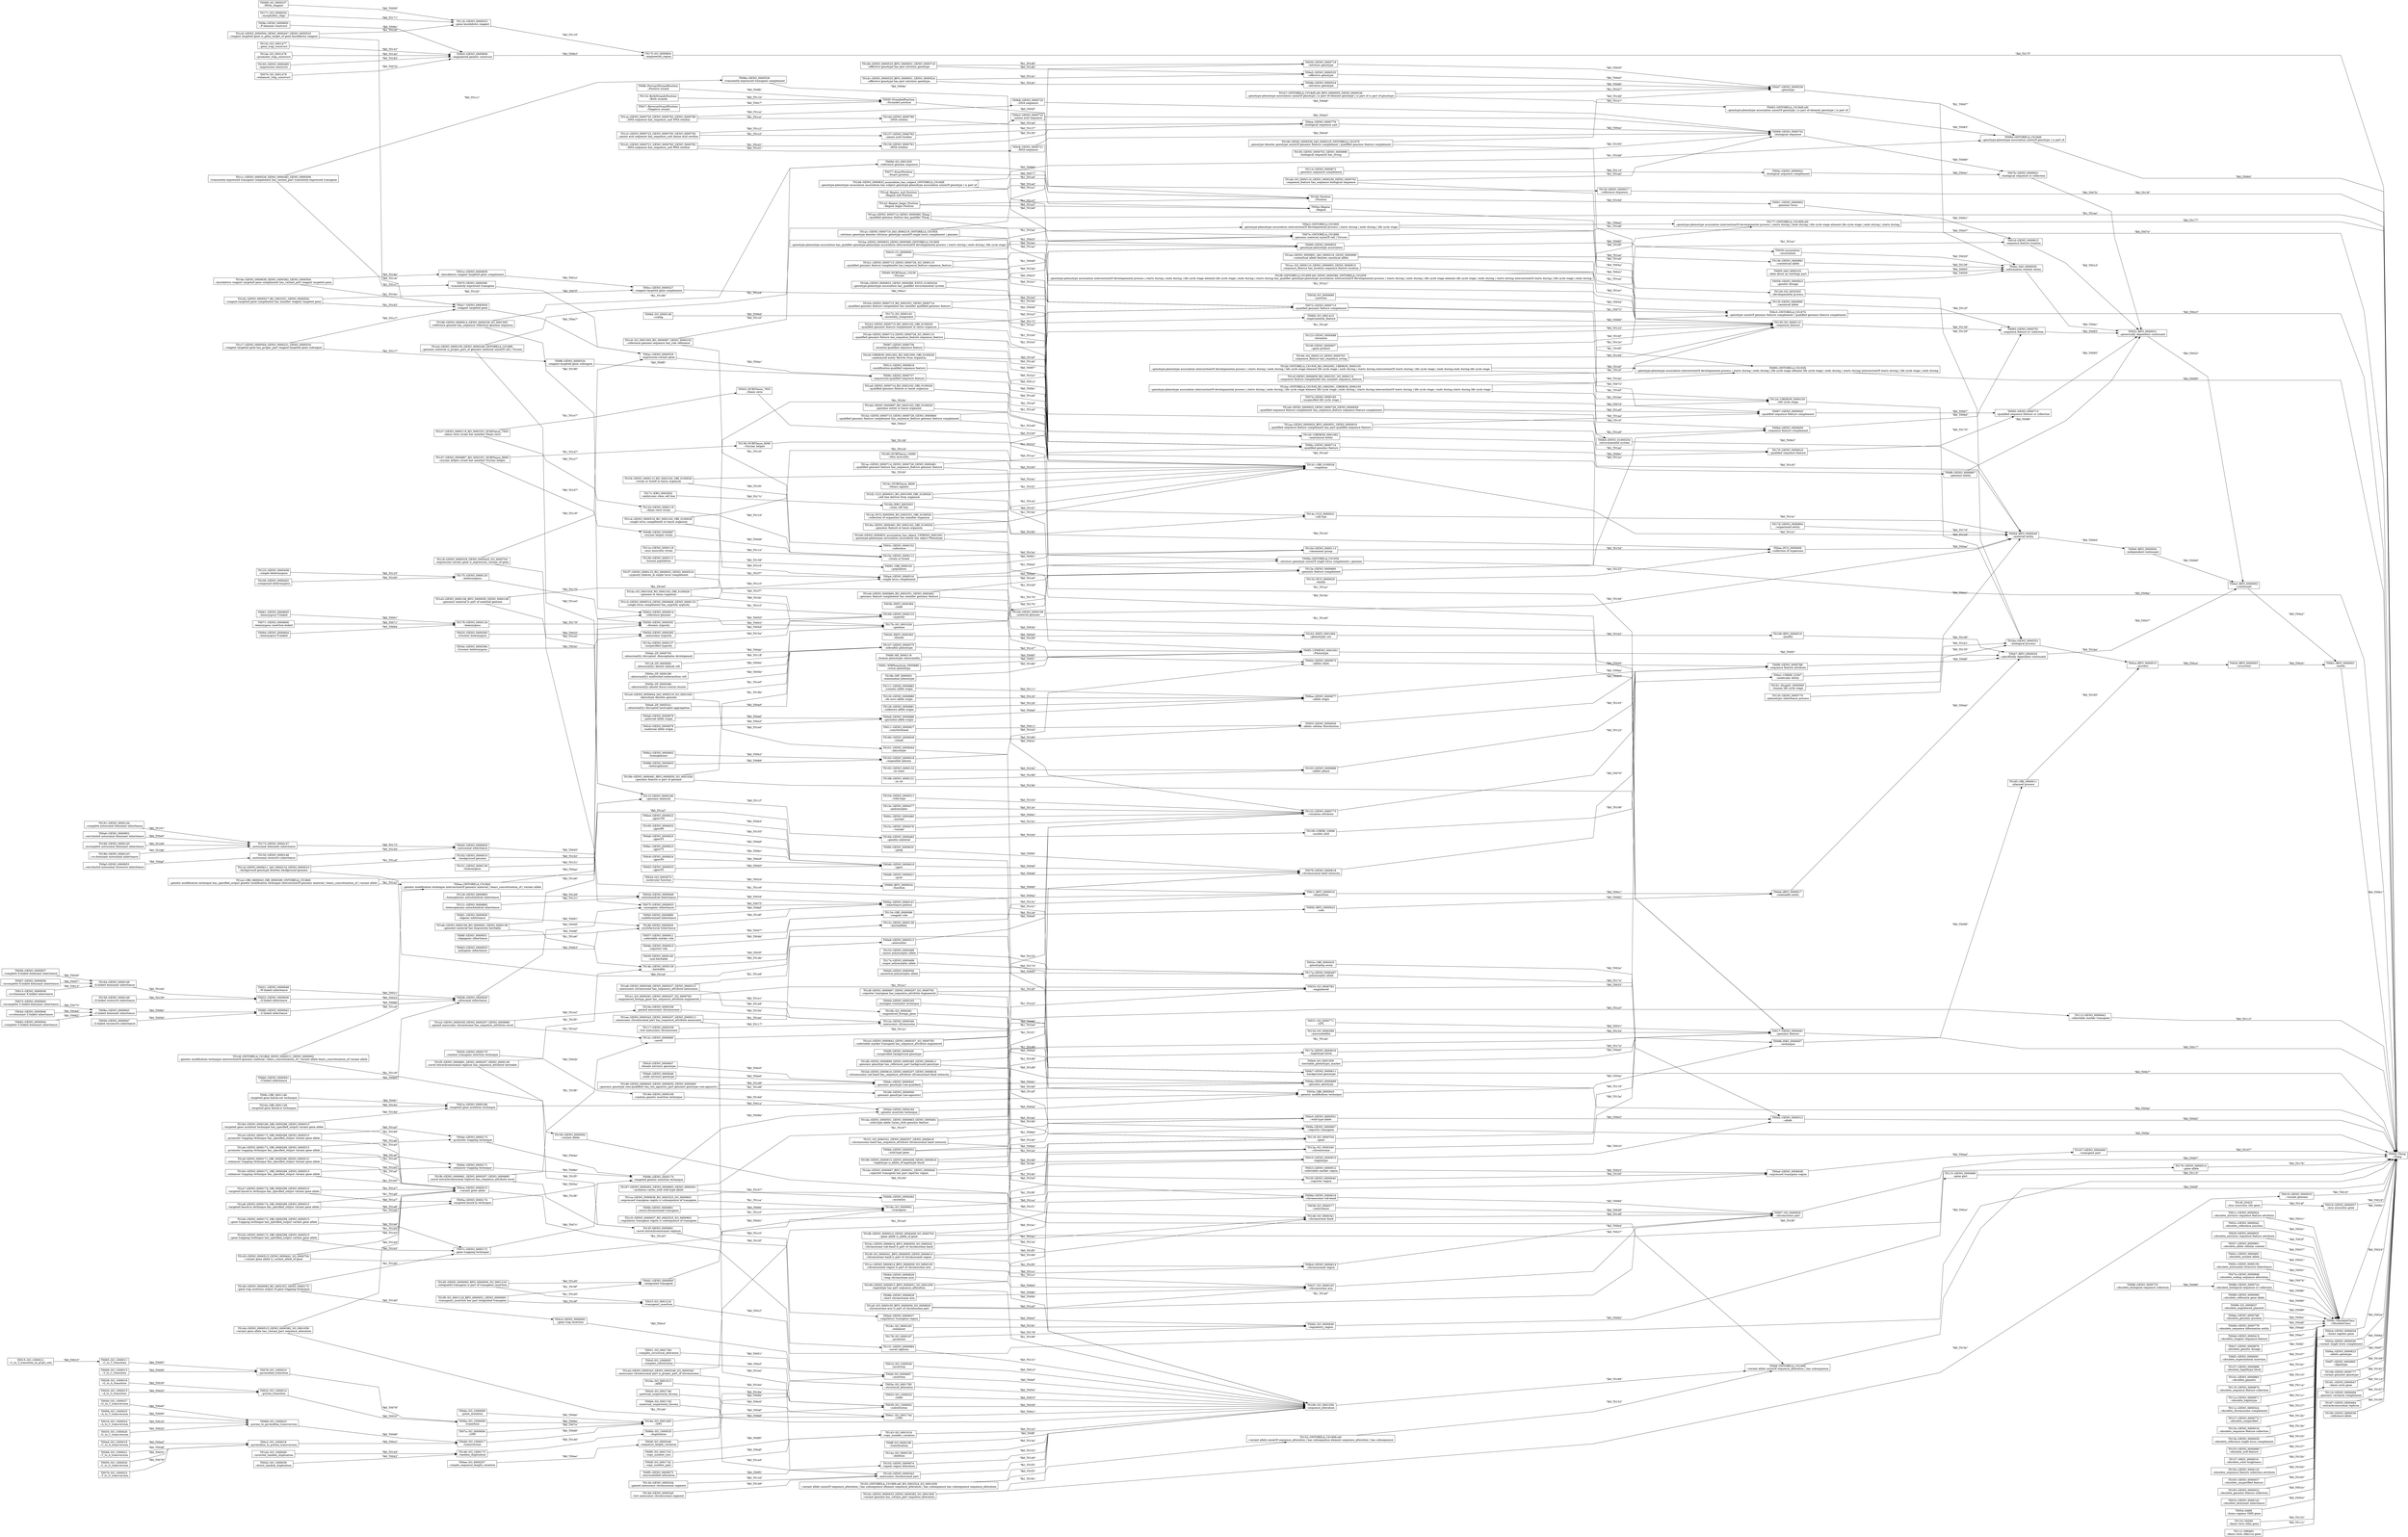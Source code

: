 strict digraph G {
  splines=polyline;
  rankdir=LR;
  T0000 [ label="T0000::Thing
::Thing" shape="box" ];
  T0001 [ label="T0001::GENO_0000902
::genomic locus" shape="box" ];
  T001d [ label="T001d::GENO_0000815
::sequence feature location" shape="box" ];
  T0002 [ label="T0002::GENO_0000914
::reference genome" shape="box" ];
  T017b [ label="T017b::SO_0001026
::genome" shape="box" ];
  T0003 [ label="T0003::GENO_0000926
::allelic cellular distribution" shape="box" ];
  T00f9 [ label="T00f9::GENO_0000788
::sequence feature attribute" shape="box" ];
  T0004 [ label="T0004::BFO_0000040
::material entity" shape="box" ];
  T00b9 [ label="T00b9::BFO_0000004
::independent continuant" shape="box" ];
  T0005 [ label="T0005::IAO_0000102
::data about an ontology part" shape="box" ];
  T00ec [ label="T00ec::IAO_0000030
::information content entity" shape="box" ];
  T0006 [ label="T0006::SO_1000025
::A_to_T_transversion" shape="box" ];
  T0068 [ label="T0068::SO_1000023
::purine_to_pyrimidine_transversion" shape="box" ];
  T0007 [ label="T0007::GENO_0000938
::incomplete X-linked dominant inheritance" shape="box" ];
  T0164 [ label="T0164::GENO_0000146
::X-linked dominant inheritance" shape="box" ];
  T0008 [ label="T0008::SO_1000013
::T_to_C_transition" shape="box" ];
  T0078 [ label="T0078::SO_1000010
::pyrimidine_transition" shape="box" ];
  T0009 [ label="T0009::SO_0000337
::RNAi_reagent" shape="box" ];
  T0116 [ label="T0116::GENO_0000533
::gene knockdown reagent" shape="box" ];
  T000a [ label="T000a::GENO_0000141
::inheritance pattern" shape="box" ];
  T00c1 [ label="T00c1::BFO_0000016
::disposition" shape="box" ];
  T000b [ label="T000b::GENO_0000492
::mutation" shape="box" ];
  T0189 [ label="T0189::SO_0001059
::sequence_alteration" shape="box" ];
  T000c [ label="T000c::GENO_0000480
::mutant" shape="box" ];
  T0122 [ label="T0122::GENO_0000773
::variation attribute" shape="box" ];
  T000d [ label="T000d::GENO_0000165
::mutagen treatment technique" shape="box" ];
  T003a [ label="T003a::OBI_0600043
::genetic modification technique" shape="box" ];
  T000e [ label="T000e::ZP_0000199
::abnormal(ly) malformed endocardium cell" shape="box" ];
  T0147 [ label="T0147::GENO_0000575
::zebrafish phenotype" shape="box" ];
  T000f [ label="T000f::ONTORELA_C0199X
::variant allele unionOf sequence_alteration | has subsequence" shape="box" ];
  T0010 [ label="T0010::GENO_0000915
::haplotype" shape="box" ];
  T00d2 [ label="T00d2::GENO_0000512
::allele" shape="box" ];
  T0011 [ label="T0011::GENO_0000927
::constitutional" shape="box" ];
  T0012 [ label="T0012::GENO_0000818
::modification-qualified sequence feature" shape="box" ];
  T006c [ label="T006c::GENO_0000714
::qualified genomic feature" shape="box" ];
  T0013 [ label="T0013::GENO_0000939
::co-dominant X-linked inheritance" shape="box" ];
  T0014 [ label="T0014::SO_1000036
::inversion" shape="box" ];
  T0015 [ label="T0015::SO_1000012
::C_to_T_transition_at_pCpG_site" shape="box" ];
  T0065 [ label="T0065::SO_1000011
::C_to_T_transition" shape="box" ];
  T0016 [ label="T0016::SO_1000024
::A_to_C_transversion" shape="box" ];
  T0017 [ label="T0017::GENO_0000481
::genomic feature" shape="box" ];
  T0018 [ label="T0018::GENO_0000033
::variant genome" shape="box" ];
  T0019 [ label="T0019::GENO_0000057
::mus musculus gene" shape="box" ];
  T001a [ label="T001a::GENO_0000166
::targeted gene mutation technique" shape="box" ];
  T001b [ label="T001b::GENO_0000142
::obsolete_dominant inheritance" shape="box" ];
  T009c [ label="T009c::ObsoleteClass
::ObsoleteClass" shape="box" ];
  T001c [ label="T001c::GENO_0000924
::obsolete_intrinsic sequence feature attribute" shape="box" ];
  T0052 [ label="T0052::BFO_0000031
::generically dependent continuant" shape="box" ];
  T001e [ label="T001e::GENO_0000839
::knockdown reagent targeted gene complement" shape="box" ];
  T00cc [ label="T00cc::GENO_0000527
::reagent-targeted gene complement" shape="box" ];
  T001f [ label="T001f::SO_0001218
::transgenic_insertion" shape="box" ];
  T00ef [ label="T00ef::SO_0000667
::insertion" shape="box" ];
  T0020 [ label="T0020::SO_1000015
::A_to_G_transition" shape="box" ];
  T0032 [ label="T0032::SO_1000014
::purine_transition" shape="box" ];
  T0021 [ label="T0021::GENO_0000948
::W-linked inheritance" shape="box" ];
  T0058 [ label="T0058::GENO_0000935
::allosomal inheritance" shape="box" ];
  T0022 [ label="T0022::GENO_0000936
::X-linked inheritance" shape="box" ];
  T0023 [ label="T0023::GENO_0000912
::selectable marker region" shape="box" ];
  T00ad [ label="T00ad::GENO_0000638
::expressed transgene region" shape="box" ];
  T0024 [ label="T0024::GENO_0000054
::homo sapiens gene" shape="box" ];
  T0025 [ label="T0025::GENO_0000393
::trisomic homozygous" shape="box" ];
  T005d [ label="T005d::GENO_0000392
::aneusomic zygosity" shape="box" ];
  T0026 [ label="T0026::PATO_0000383
::female" shape="box" ];
  T0162 [ label="T0162::PATO_0001894
::phenotypic sex" shape="box" ];
  T0027 [ label="T0027::SO_0000105
::chromosome arm" shape="box" ];
  T0097 [ label="T0097::SO_0000830
::chromosome part" shape="box" ];
  T0028 [ label="T0028::SO_1000016
::G_to_A_transition" shape="box" ];
  T0029 [ label="T0029::association
::association" shape="box" ];
  T002a [ label="T002a::GENO_0000030
::variant single locus complement" shape="box" ];
  T002b [ label="T002b::GENO_0000175
::random transgene insertion technique" shape="box" ];
  T018d [ label="T018d::GENO_0000169
::random genetic insertion technique" shape="box" ];
  T002c [ label="T002c::GENO_0000042
::obsolete_reference junction" shape="box" ];
  T002d [ label="T002d::GO_0003674
::molecular function" shape="box" ];
  T0066 [ label="T0066::BFO_0000034
::function" shape="box" ];
  T002e [ label="T002e::OBI_0000435
::genotyping assay" shape="box" ];
  T0098 [ label="T0098::ERO_0000007
::technique" shape="box" ];
  T002f [ label="T002f::GENO_0000925
::obsolete_extrinsic sequence feature attribute" shape="box" ];
  T0030 [ label="T0030::GENO_0000719
::intrinsic genotype" shape="box" ];
  T00d7 [ label="T00d7::GENO_0000536
::genotype" shape="box" ];
  T0031 [ label="T0031::SO_0000771
::QTL" shape="box" ];
  T009a [ label="T009a::SO_1000009
::transition" shape="box" ];
  T0033 [ label="T0033::SO_0000783
::engineered" shape="box" ];
  T0034 [ label="T0034::GENO_0000949
::mitochondrial inheritance" shape="box" ];
  T0035 [ label="T0035::SO_1000026
::G_to_C_transversion" shape="box" ];
  T0036 [ label="T0036::GENO_0000937
::complete X-linked dominant inheritance" shape="box" ];
  T0037 [ label="T0037::GENO_0000901
::obsolete_allele cellular context" shape="box" ];
  T0038 [ label="T0038::SO_0000577
::centromere" shape="box" ];
  T0039 [ label="T0039::SO_1000002
::substitution" shape="box" ];
  T003b [ label="T003b::PATO_0000384
::male" shape="box" ];
  T003c [ label="T003c::GENO_0000152
::reference" shape="box" ];
  T003d [ label="T003d::SO_0000699
::junction" shape="box" ];
  T0139 [ label="T0139::SO_0000110
::sequence_feature" shape="box" ];
  T003e [ label="T003e::GENO_0000394
::trisomic heterozygous" shape="box" ];
  T003f [ label="T003f::GENO_0000140
::non-heritable" shape="box" ];
  T013c [ label="T013c::GENO_0000138
::heritabililty" shape="box" ];
  T0040 [ label="T0040::SO_1000027
::G_to_T_transversion" shape="box" ];
  T0041 [ label="T0041::GENO_0000491
::obsolete_mutant allele" shape="box" ];
  T0042 [ label="T0042::SO_1000039
::direct_tandem_duplication" shape="box" ];
  T0146 [ label="T0146::SO_1000173
::tandem_duplication" shape="box" ];
  T0043 [ label="T0043::NCBITaxon_7955
::Danio rerio" shape="box" ];
  T0141 [ label="T0141::OBI_0100026
::organism" shape="box" ];
  T0044 [ label="T0044::GENO_0000164
::genetic insertion technique" shape="box" ];
  T0045 [ label="T0045::GENO_0000934
::autosomal inheritance" shape="box" ];
  T0075 [ label="T0075::GENO_0000933
::monogenic inheritance" shape="box" ];
  T0046 [ label="T0046::GENO_0000619
::gpos" shape="box" ];
  T0076 [ label="T0076::GENO_0000618
::chromosomal band intensity" shape="box" ];
  T0047 [ label="T0047::BFO_0000020
::specifically dependent continuant" shape="box" ];
  T00a2 [ label="T00a2::BFO_0000002
::continuant" shape="box" ];
  T0048 [ label="T0048::SO_1000021
::T_to_A_transversion" shape="box" ];
  T00c2 [ label="T00c2::SO_1000018
::pyrimidine_to_purine_transversion" shape="box" ];
  T0049 [ label="T0049::NCBITaxon_10239
::Viruses" shape="box" ];
  T007e [ label="T007e::ONTORELA_C0189X
::genomic material unionOf cell | Viruses" shape="box" ];
  T004a [ label="T004a::Region
::Region" shape="box" ];
  T004b [ label="T004b::GENO_0000910
::reporter role" shape="box" ];
  T0134 [ label="T0134::OBI_0000086
::reagent role" shape="box" ];
  T004c [ label="T004c::GENO_0000922
::biological sequence complement" shape="box" ];
  T007b [ label="T007b::GENO_0000921
::biological sequence or collection" shape="box" ];
  T004d [ label="T004d::GENO_0000946
::co-dominant Z-linked inheritance" shape="box" ];
  T008e [ label="T008e::GENO_0000943
::Z-linked dominant inheritance" shape="box" ];
  T004e [ label="T004e::GENO_0000173
::promoter trapping technique" shape="box" ];
  T009b [ label="T009b::GENO_0000170
::targeted genetic insertion technique" shape="box" ];
  T004f [ label="T004f::SO_0000248
::sequence_length_variation" shape="box" ];
  T0050 [ label="T0050::GENO_0000391
::disomic zygosity" shape="box" ];
  T0169 [ label="T0169::GENO_0000133
::zygosity" shape="box" ];
  T0051 [ label="T0051::SO_0001784
::complex_structural_alteration" shape="box" ];
  T005e [ label="T005e::SO_0001785
::structural_alteration" shape="box" ];
  T0053 [ label="T0053::SO_1000032
::indel" shape="box" ];
  T0054 [ label="T0054::6469
::homo sapiens SHH gene" shape="box" ];
  T0055 [ label="T0055::SO_1000020
::C_to_G_transversion" shape="box" ];
  T0056 [ label="T0056::GENO_0000947
::Z-linked reccessive inheritance" shape="box" ];
  T0080 [ label="T0080::GENO_0000942
::Z-linked inheritance" shape="box" ];
  T0057 [ label="T0057::GENO_0000911
::selectable marker role" shape="box" ];
  T0059 [ label="T0059::GENO_0000923
::genetic dosage" shape="box" ];
  T005a [ label="T005a::GENO_0000174
::targeted knock-in technique" shape="box" ];
  T005b [ label="T005b::ZP_0000386
::abnormal(ly) absent dorso-rostral cluster" shape="box" ];
  T005c [ label="T005c::GENO_0000150
::obsolete_autosomal recessive inheritance" shape="box" ];
  T005f [ label="T005f::StrandedPosition
::Stranded position" shape="box" ];
  T016d [ label="T016d::Position
::Position" shape="box" ];
  T0060 [ label="T0060::SO_0001410
::experimental_feature" shape="box" ];
  T0061 [ label="T0061::GENO_0000605
::hemizygous Y-linked" shape="box" ];
  T0179 [ label="T0179::GENO_0000134
::hemizygous" shape="box" ];
  T0062 [ label="T0062::GENO_0000944
::complete Z-linked dominant inheritance" shape="box" ];
  T0063 [ label="T0063::GENO_0000932
::polygenic inheritance" shape="box" ];
  T018f [ label="T018f::GENO_0000929
::multifactorial inheritance" shape="box" ];
  T0064 [ label="T0064::GENO_0000629
::long chromosome arm" shape="box" ];
  T0067 [ label="T0067::GENO_0000920
::qualified sequence feature complement" shape="box" ];
  T0095 [ label="T0095::GENO_0000713
::qualified sequence feature or collection" shape="box" ];
  T00d0 [ label="T00d0::SO_1000017
::transversion" shape="box" ];
  T0069 [ label="T0069::GENO_0000702
::biological sequence" shape="box" ];
  T006a [ label="T006a::GENO_0000823
::allelic genotype" shape="box" ];
  T006b [ label="T006b::SO_1000035
::duplication" shape="box" ];
  T0170 [ label="T0170::GENO_0000919
::qualified sequence feature" shape="box" ];
  T006d [ label="T006d::SO_0000149
::contig" shape="box" ];
  T0172 [ label="T0172::SO_0000143
::assembly_component" shape="box" ];
  T006e [ label="T006e::GENO_0000171
::enhancer trapping technique" shape="box" ];
  T006f [ label="T006f::HP_0000118
::human phenotypic abnormality" shape="box" ];
  T00f3 [ label="T00f3::UPHENO_0001001
::Phenotype" shape="box" ];
  T0070 [ label="T0070::SO_0001479
::enhancer_trap_construct" shape="box" ];
  T00b3 [ label="T00b3::GENO_0000856
::engineered genetic construct" shape="box" ];
  T0071 [ label="T0071::GENO_0000606
::hemizygous insertion-linked" shape="box" ];
  T0072 [ label="T0072::GENO_0000715
::qualified genomic feature complement" shape="box" ];
  T00c3 [ label="T00c3::ONTORELA_C0197X
::genotype unionOf genomic feature complement | qualified genomic feature complement" shape="box" ];
  T0073 [ label="T0073::GENO_0000945
::incomplete Z-linked dominant inheritance" shape="box" ];
  T0074 [ label="T0074::GENO_0000848
::obsolete_coding sequence alteration" shape="box" ];
  T0077 [ label="T0077::ExactPosition
::Exact position" shape="box" ];
  T0079 [ label="T0079::SO_1000022
::T_to_G_transversion" shape="box" ];
  T007a [ label="T007a::SO_0000694
::SNP" shape="box" ];
  T018a [ label="T018a::SO_0001483
::SNV" shape="box" ];
  T007c [ label="T007c::GENO_0000172
::gene trapping technique" shape="box" ];
  T007d [ label="T007d::GENO_0000160
::unspecified life cycle stage" shape="box" ];
  T012d [ label="T012d::UBERON_0000105
::life cycle stage" shape="box" ];
  T007f [ label="T007f::GENO_0000506
::transiently-expressed transgene" shape="box" ];
  T00ac [ label="T00ac::GENO_0000529
::expression-variant gene" shape="box" ];
  T0081 [ label="T0081::GENO_0000930
::digenic inheritance" shape="box" ];
  T0082 [ label="T0082::SO_0005836
::regulatory_region" shape="box" ];
  T0115 [ label="T0115::GENO_0000666
::gene part" shape="box" ];
  T0083 [ label="T0083::ONTORELA_C018dX-el0
::genotype-phenotype association unionOf genotype | is part of element genotype | is part of" shape="box" ];
  T0084 [ label="T0084::ONTORELA_C018dX
::genotype-phenotype association unionOf genotype | is part of" shape="box" ];
  T0085 [ label="T0085::GENO_0000833
::genotype-phenotype association" shape="box" ];
  T0086 [ label="T0086::GENO_0000724
::obsolete_biological sequence or collection" shape="box" ];
  T0087 [ label="T0087::GENO_0000736
::location-qualified sequence feature" shape="box" ];
  T0088 [ label="T0088::GENO_0000603
::heteroplasmic" shape="box" ];
  T0163 [ label="T0163::GENO_0000918
::organellar plasmy" shape="box" ];
  T0089 [ label="T0089::GENO_0000060
::obsolete_reference gene allele" shape="box" ];
  T008a [ label="T008a::ONTORELA_C0195X
::intrinsic genotype unionOf single locus complement | genome" shape="box" ];
  T008b [ label="T008b::GENO_0000628
::short chromosome arm" shape="box" ];
  T008c [ label="T008c::GENO_0000737
::expression-qualified sequence feature" shape="box" ];
  T008d [ label="T008d::GENO_0000616
::chromosome sub-band" shape="box" ];
  T008f [ label="T008f::GENO_0000931
::oligogenic inheritance" shape="box" ];
  T0090 [ label="T0090::ONTORELA_C0193X
::genotype-phenotype association intersectionOf developmental process | starts during | ends during | life cycle stage element life cycle stage | ends during | starts during intersectionOf starts during | life cycle stage | ends during" shape="box" ];
  T0091 [ label="T0091::OBI_0000181
::population" shape="box" ];
  T015d [ label="T015d::GENO_0000113
::taxonomic group" shape="box" ];
  T0092 [ label="T0092::BFO_0000023
::role" shape="box" ];
  T00eb [ label="T00eb::BFO_0000017
::realizable entity" shape="box" ];
  T0093 [ label="T0093::GENO_0000701
::sequence feature or collection" shape="box" ];
  T0094 [ label="T0094::GENO_0000604
::hemizygous X-linked" shape="box" ];
  T0096 [ label="T0096::GENO_0000725
::obsolete_biological sequence collection" shape="box" ];
  T0185 [ label="T0185::OBI_0000011
::planned process" shape="box" ];
  T0099 [ label="T0099::SO_0000637
::obsolete_engineered_plasmid" shape="box" ];
  T009d [ label="T009d::SO_0001505
::reference genome sequence" shape="box" ];
  T013f [ label="T013f::GENO_0000017
::reference sequence" shape="box" ];
  T009e [ label="T009e::GENO_0000528
::transiently-expressed transgene complement" shape="box" ];
  T009f [ label="T009f::GENO_0000649
::unspecified background genotype" shape="box" ];
  T00b7 [ label="T00b7::GENO_0000611
::background genotype" shape="box" ];
  T00a0 [ label="T00a0::GENO_0000952
::sex-limited autosomal dominant inheritance" shape="box" ];
  T0173 [ label="T0173::GENO_0000147
::autosomal dominant inheritance" shape="box" ];
  T00a1 [ label="T00a1::CHEBI_23367
::molecular entity" shape="box" ];
  T00b1 [ label="T00b1::BFO_0000001
::entity" shape="box" ];
  T00a3 [ label="T00a3::GENO_0000722
::amino acid sequence" shape="box" ];
  T00a4 [ label="T00a4::GENO_0000516
::single locus complement" shape="box" ];
  T012e [ label="T012e::GENO_0000660
::genomic feature complement" shape="box" ];
  T00a5 [ label="T00a5::GENO_0000637
::regulatory transgene region" shape="box" ];
  T00a6 [ label="T00a6::GENO_0000879
::paternal allele origin" shape="box" ];
  T00e8 [ label="T00e8::GENO_0000888
::germline allele origin" shape="box" ];
  T00a7 [ label="T00a7::GENO_0000504
::reagent targeted gene" shape="box" ];
  T00a8 [ label="T00a8::GENO_0000625
::gpos25" shape="box" ];
  T00a9 [ label="T00a9::ZP_0005531
::abnormal(ly) disrupted neutrophil aggregation" shape="box" ];
  T00aa [ label="T00aa::ONTORELA_C018bX
::genetic modification technique intersectionOf genomic material | bears_concretization_of | variant allele" shape="box" ];
  T011f [ label="T011f::GENO_0000106
::genomic material" shape="box" ];
  T00ab [ label="T00ab::ZP_0000755
::abnormal(ly) disrupted  diencephalon development" shape="box" ];
  T0167 [ label="T0167::GENO_0000460
::transgene part" shape="box" ];
  T00ae [ label="T00ae::PCO_0000000
::collection of organisms" shape="box" ];
  T00af [ label="T00af::GENO_0000953
::sex-limited autosomal recessive inheritance" shape="box" ];
  T0150 [ label="T0150::GENO_0000148
::autosomal recessive inheritance" shape="box" ];
  T00b0 [ label="T00b0::GENO_0000941
::Y-linked inheritance" shape="box" ];
  T00b2 [ label="T00b2::GENO_0000602
::homoplasmic" shape="box" ];
  T017f [ label="T017f::SO_0000804
::engineered_region" shape="box" ];
  T00b4 [ label="T00b4::GENO_0000614
::chromosomal region" shape="box" ];
  T00b5 [ label="T00b5::ENVO_01000254
::environmental system" shape="box" ];
  T00b6 [ label="T00b6::SO_0001745
::maternal_uniparental_disomy" shape="box" ];
  T00e1 [ label="T00e1::SO_0001744
::UPD" shape="box" ];
  T00b8 [ label="T00b8::GENO_0000720
::DNA sequence" shape="box" ];
  T00ba [ label="T00ba::GENO_0000877
::allele origin" shape="box" ];
  T00bb [ label="T00bb::GENO_0000502
::wild-type gene" shape="box" ];
  T0119 [ label="T0119::SO_0000704
::gene" shape="box" ];
  T00e3 [ label="T00e3::GENO_0000501
::wild-type allele" shape="box" ];
  T00bc [ label="T00bc::GENO_0000623
::gpos75" shape="box" ];
  T00bd [ label="T00bd::GENO_0000659
::sequence feature complement" shape="box" ];
  T00be [ label="T00be::GENO_0000768
::obsolete_genomic position" shape="box" ];
  T00bf [ label="T00bf::GENO_0000889
::undetermined inheritance" shape="box" ];
  T00c0 [ label="T00c0::GENO_0000647
::female intrinsic genotype" shape="box" ];
  T00dc [ label="T00dc::GENO_0000645
::genomic genotype (sex-qualified)" shape="box" ];
  T00c4 [ label="T00c4::GENO_0000092
::gene trap insertion" shape="box" ];
  T00c5 [ label="T00c5::CL_0000000
::cell" shape="box" ];
  T0145 [ label="T0145::UBERON_0001062
::anatomical entity" shape="box" ];
  T00c6 [ label="T00c6::SO_0001746
::paternal_uniparental_disomy" shape="box" ];
  T00c7 [ label="T00c7::ReverseStrandPosition
::Negative strand" shape="box" ];
  T00c8 [ label="T00c8::GENO_0000721
::RNA sequence" shape="box" ];
  T00c9 [ label="T00c9::GENO_0000624
::gpos50" shape="box" ];
  T00ca [ label="T00ca::BFO_0000015
::process" shape="box" ];
  T00cb [ label="T00cb::BFO_0000003
::occurrent" shape="box" ];
  T00cd [ label="T00cd::GENO_0000878
::maternal allele origin" shape="box" ];
  T00ce [ label="T00ce::GENO_0000515
::variant gene allele" shape="box" ];
  T00cf [ label="T00cf::SO_1000005
::complex_substitution" shape="box" ];
  T00d1 [ label="T00d1::GENO_0000093
::integrated transgene" shape="box" ];
  T018e [ label="T018e::SO_0000902
::transgene" shape="box" ];
  T00d3 [ label="T00d3::GENO_0000633
::gpos33" shape="box" ];
  T00d4 [ label="T00d4::GENO_0000875
::allelic state" shape="box" ];
  T00d5 [ label="T00d5::GENO_0000500
::ancestral polymorphic allele" shape="box" ];
  T017a [ label="T017a::GENO_0000497
::polymorphic allele" shape="box" ];
  T00d6 [ label="T00d6::GENO_0000621
::gvar" shape="box" ];
  T00d8 [ label="T00d8::GENO_0000887
::oryzias latipes strain" shape="box" ];
  T015e [ label="T015e::GENO_0000112
::strain or breed" shape="box" ];
  T00d9 [ label="T00d9::GENO_0000778
::obsolete_sequence information entity" shape="box" ];
  T00da [ label="T00da::GENO_0000899
::genomic genotype" shape="box" ];
  T00db [ label="T00db::GENO_0000524
::extrinsic genotype" shape="box" ];
  T00dd [ label="T00dd::GENO_0000415
::obsolete_reagent sequence feature" shape="box" ];
  T00de [ label="T00de::SO_1000008
::point_mutation" shape="box" ];
  T00df [ label="T00df::SO_0001742
::copy_number_gain" shape="box" ];
  T0143 [ label="T0143::SO_0001019
::copy_number_variation" shape="box" ];
  T00e0 [ label="T00e0::SO_0001500
::heritable_phenotypic_marker" shape="box" ];
  T00e2 [ label="T00e2::ONTORELA_C0190X
::genotype-phenotype association intersectionOf developmental process | starts during | ends during | life cycle stage" shape="box" ];
  T0129 [ label="T0129::GO_0032502
::developmental process" shape="box" ];
  T0177 [ label="T0177::ONTORELA_C0190X-el0
::genotype-phenotype association intersectionOf developmental process | starts during | ends during | life cycle stage element life cycle stage | ends during | starts during" shape="box" ];
  T00e4 [ label="T00e4::GENO_0000622
::gpos100" shape="box" ];
  T00e5 [ label="T00e5::GENO_0000525
::effective genotype" shape="box" ];
  T00e6 [ label="T00e6::GENO_0000646
::male intrinsic genotype" shape="box" ];
  T00e7 [ label="T00e7::GENO_0000876
::obsolete_genetic dosage" shape="box" ];
  T00e9 [ label="T00e9::GENO_0000513
::aneusomic" shape="box" ];
  T00ea [ label="T00ea::GENO_0000779
::biological sequence unit" shape="box" ];
  T00ed [ label="T00ed::SO_1000019
::C_to_A_transversion" shape="box" ];
  T00ee [ label="T00ee::SO_0000207
::simple_sequence_length_variation" shape="box" ];
  T00f0 [ label="T00f0::SO_0001743
::copy_number_loss" shape="box" ];
  T00f1 [ label="T00f1::WBPhenotype_0000886
::worm phenotype" shape="box" ];
  T00f2 [ label="T00f2::GENO_0000091
::obsolete_experimental insertion" shape="box" ];
  T00f4 [ label="T00f4::GENO_0000861
::extra-chromosomal transgene" shape="box" ];
  T00f5 [ label="T00f5::GENO_0000873
::microsatellite alteration" shape="box" ];
  T0102 [ label="T0102::GENO_0000874
::repeat region alteration" shape="box" ];
  T00f6 [ label="T00f6::GENO_0000534
::reagent-targeted gene subregion" shape="box" ];
  T00f7 [ label="T00f7::GENO_0000885
::diplotype" shape="box" ];
  T00f8 [ label="T00f8::GENO_0000897
::genomic entity" shape="box" ];
  T00fa [ label="T00fa::GENO_0000667
::reporter transgene" shape="box" ];
  T00fb [ label="T00fb::ForwardStrandPosition
::Positive strand" shape="box" ];
  T00fc [ label="T00fc::OBI_0001148
::targeted gene knock-out technique" shape="box" ];
  T00fd [ label="T00fd::GENO_0000620
::gneg" shape="box" ];
  T00fe [ label="T00fe::GENO_0000850
::P-element construct" shape="box" ];
  T00ff [ label="T00ff::SO_0000199
::translocation" shape="box" ];
  T0100 [ label="T0100::GENO_0000402
::compound heterozygous" shape="box" ];
  T0175 [ label="T0175::GENO_0000135
::heterozygous" shape="box" ];
  T0101 [ label="T0101::GENO_0000644
::karyotype" shape="box" ];
  T0103 [ label="T0103::GENO_0000886
::allelic phase" shape="box" ];
  T0104 [ label="T0104::GENO_0000511
::wild-type" shape="box" ];
  T0105 [ label="T0105::GENO_0000632
::gpos66" shape="box" ];
  T0106 [ label="T0106::GENO_0000777
::variant genomic genotype" shape="box" ];
  T0107 [ label="T0107::GENO_0000898
::obsolete_haplotype block" shape="box" ];
  T0108 [ label="T0108::BFO_0000019
::quality" shape="box" ];
  T0109 [ label="T0109::CHEBI_33696
::nucleic acid" shape="box" ];
  T010a [ label="T010a::OBI_0001149
::targeted gene knock-in technique" shape="box" ];
  T010b [ label="T010b::SO_0000281
::engineered_foreign_gene" shape="box" ];
  T010c [ label="T010c::GENO_0000883
::obsolete_gametic" shape="box" ];
  T010d [ label="T010d::GENO_0000108
::material genome" shape="box" ];
  T010e [ label="T010e::GENO_0000338
::gained aneusomic chromosome" shape="box" ];
  T012a [ label="T012a::GENO_0000346
::aneusomic chromosome" shape="box" ];
  T010f [ label="T010f::GENO_0000640
::reporter region" shape="box" ];
  T0110 [ label="T0110::GENO_0000870
::obsolete_sequence feature collection" shape="box" ];
  T0111 [ label="T0111::GENO_0000882
::somatic allele origin" shape="box" ];
  T0112 [ label="T0112::399483
::danio rerio cdkn1ca gene" shape="box" ];
  T0181 [ label="T0181::GENO_0000047
::danio rerio gene" shape="box" ];
  T0113 [ label="T0113::GENO_0000642
::selectable marker transgene" shape="box" ];
  T0114 [ label="T0114::GENO_0000872
::genomic sequence complement" shape="box" ];
  T0117 [ label="T0117::GENO_0000339
::lost aneusomic chromosome" shape="box" ];
  T0118 [ label="T0118::ZP_0005692
::abnormal(ly) absent adaxial cell" shape="box" ];
  T011a [ label="T011a::GENO_0000871
::obsolete_haplotype" shape="box" ];
  T011b [ label="T011b::BothStrandsPosition
::Both strands" shape="box" ];
  T011c [ label="T011c::GENO_0000324
::obsolete_chromosome complement" shape="box" ];
  T011d [ label="T011d::GENO_0000009
::genomic variation complement" shape="box" ];
  T011e [ label="T011e::GENO_0000118
::mus musculus strain" shape="box" ];
  T0184 [ label="T0184::GENO_0000482
::genetic material" shape="box" ];
  T0120 [ label="T0120::GENO_0000880
::de novo allele origin" shape="box" ];
  T0121 [ label="T0121::GENO_0000892
::heteroplasmic mitochondrial inheritance" shape="box" ];
  T0123 [ label="T0123::GENO_0000688
::terminus" shape="box" ];
  T0124 [ label="T0124::GENO_0000119
::danio rerio strain" shape="box" ];
  T0125 [ label="T0125::GENO_0000458
::simple heterozygous" shape="box" ];
  T0126 [ label="T0126::GENO_0000881
::unknown allele origin" shape="box" ];
  T0127 [ label="T0127::GENO_0000772
::obsolete_unspecified" shape="box" ];
  T0128 [ label="T0128::GENO_0000893
::homoplasmic mitochondrial inheritance" shape="box" ];
  T016a [ label="T016a::GENO_0000351
::biological process" shape="box" ];
  T013a [ label="T013a::SO_0000340
::chromosome" shape="box" ];
  T012b [ label="T012b::GENO_0000019
::obsolete_sequence feature collection" shape="box" ];
  T012c [ label="T012c::GENO_0000685
::novel" shape="box" ];
  T012f [ label="T012f::GENO_0000890
::canonical allele" shape="box" ];
  T0130 [ label="T0130::GENO_0000781
::RNA residue" shape="box" ];
  T0131 [ label="T0131::GENO_0000684
::novel replicon" shape="box" ];
  T0132 [ label="T0132::PCO_0000020
::family" shape="box" ];
  T0133 [ label="T0133::30269
::danio rerio shha gene" shape="box" ];
  T0135 [ label="T0135::GENO_0000770
::phenotypic inheritance process" shape="box" ];
  T0136 [ label="T0136::GENO_0000891
::contextual allele" shape="box" ];
  T0137 [ label="T0137::GENO_0000782
::amino acid residue" shape="box" ];
  T0138 [ label="T0138::NCBITaxon_8090
::Oryzias latipes" shape="box" ];
  T013b [ label="T013b::GENO_0000029
::obsolete_reference single locus complement" shape="box" ];
  T013d [ label="T013d::GENO_0000344
::gained aneusomic chromosomal segment" shape="box" ];
  T0140 [ label="T0140::GENO_0000343
::aneusomic chromosomal part" shape="box" ];
  T013e [ label="T013e::GENO_0000477
::polymorphic" shape="box" ];
  T0142 [ label="T0142::SO_0001477
::gene_trap_construct" shape="box" ];
  T0144 [ label="T0144::SO_1000040
::inverted_tandem_duplication" shape="box" ];
  T0148 [ label="T0148::SO_0000341
::chromosome band" shape="box" ];
  T0149 [ label="T0149::GENO_0000345
::lost aneusomic chromosomal segment" shape="box" ];
  T014a [ label="T014a::SO_0000159
::deletion" shape="box" ];
  T014b [ label="T014b::GENO_0000139
::heritable" shape="box" ];
  T014c [ label="T014c::CLO_0000031
::cell line" shape="box" ];
  T014d [ label="T014d::GENO_0000780
::DNA residue" shape="box" ];
  T014e [ label="T014e::SO_0001478
::promoter_trap_construct" shape="box" ];
  T014f [ label="T014f::20423
::mus musculus shh gene" shape="box" ];
  T0151 [ label="T0151::GENO_0000136
::homozygous" shape="box" ];
  T0152 [ label="T0152::ONTORELA_C0199X-el0
::variant allele unionOf sequence_alteration | has subsequence element sequence_alteration | has subsequence" shape="box" ];
  T0153 [ label="T0153::GENO_0000499
::minor polymorphic allele" shape="box" ];
  T0154 [ label="T0154::SO_0000289
::microsatellite" shape="box" ];
  T0155 [ label="T0155::GENO_0000680
::obsolete_null feature" shape="box" ];
  T0156 [ label="T0156::GENO_0000002
::variant allele" shape="box" ];
  T0157 [ label="T0157::PATO_0000016
::obsolete_color brightness" shape="box" ];
  T0158 [ label="T0158::GENO_0000111
::human population" shape="box" ];
  T0159 [ label="T0159::GENO_0000149
::X-linked recessive inheritance" shape="box" ];
  T015a [ label="T015a::GENO_0000137
::unspecified zygosity" shape="box" ];
  T015b [ label="T015b::GENO_0000125
::obsolete_sequence feature collection attribute" shape="box" ];
  T015c [ label="T015c::GENO_0000476
::variant" shape="box" ];
  T015f [ label="T015f::GENO_0000681
::novel extrachromosomal replicon" shape="box" ];
  T0160 [ label="T0160::NCBITaxon_10090
::Mus musculus" shape="box" ];
  T0161 [ label="T0161::HsapDv_0000000
::human life cycle stage" shape="box" ];
  T0165 [ label="T0165::GENO_0000037
::obsolete_unspecified feature" shape="box" ];
  T0166 [ label="T0166::GENO_0000000
::genomic genotype (sex-agnostic)" shape="box" ];
  T0168 [ label="T0168::GENO_0000145
::incomplete autosomal dominant inheritance" shape="box" ];
  T016b [ label="T016b::ERO_0002003
::stem cell line" shape="box" ];
  T016c [ label="T016c::NCBITaxon_9606
::Homo sapiens" shape="box" ];
  T016e [ label="T016e::SO_0001013
::MNP" shape="box" ];
  T016f [ label="T016f::GENO_0000907
::gene product" shape="box" ];
  T0171 [ label="T0171::SO_0000034
::morpholino_oligo" shape="box" ];
  T0174 [ label="T0174::GENO_0000498
::major polymorphic allele" shape="box" ];
  T0176 [ label="T0176::GENO_0000014
::gene allele" shape="box" ];
  T0178 [ label="T0178::SO_0000167
::promoter" shape="box" ];
  T017c [ label="T017c::ERO_0002002
::embryonic stem cell line" shape="box" ];
  T017d [ label="T017d::GENO_0000904
::organismal entity" shape="box" ];
  T017e [ label="T017e::GENO_0000916
::haplotype block" shape="box" ];
  T0180 [ label="T0180::GENO_0000928
::clonal" shape="box" ];
  T0182 [ label="T0182::GENO_0000010
::background genome" shape="box" ];
  T0183 [ label="T0183::GENO_0000022
::obsolete_genomic feature collection" shape="box" ];
  T0186 [ label="T0186::GENO_0000143
::co-dominant autosomal inheritance" shape="box" ];
  T0187 [ label="T0187::GENO_0000494
::extrachromosomal replicon" shape="box" ];
  T0188 [ label="T0188::GENO_0000131
::in cis" shape="box" ];
  T018b [ label="T018b::MP_0000001
::mammalian phenotype" shape="box" ];
  T018c [ label="T018c::SO_0000165
::enhancer" shape="box" ];
  T0190 [ label="T0190::GENO_0000036
::reference allele" shape="box" ];
  T0191 [ label="T0191::GENO_0000144
::complete autosomal dominant inheritance" shape="box" ];
  T0192 [ label="T0192::GENO_0000132
::in trans" shape="box" ];
  T0193 [ label="T0193::GENO_0000495
::expression construct" shape="box" ];
  T0194 [ label="T0194::SO_0000110_GENO_0000703
::sequence_feature has_sequence_string" shape="box" ];
  T0195 [ label="T0195::GENO_0000702_GENO_0000896
::biological sequence has_string" shape="box" ];
  T0196 [ label="T0196::GENO_0000914_GENO_0000239_SO_0001505
::reference genome has_sequence reference genome sequence" shape="box" ];
  T0197 [ label="T0197::GENO_0000492_GENO_0000683_GENO_0000501
::mutation varies_with wild-type allele" shape="box" ];
  T0198 [ label="T0198::GENO_0000915_GENO_0000408_GENO_0000916
::haplotype is_allele_of haplotype block" shape="box" ];
  T0199 [ label="T0199::GENO_0000915_BFO_0000051_SO_0001059
::haplotype has part sequence_alteration" shape="box" ];
  T019a [ label="T019a::GENO_0000481_RO_0002162_OBI_0100026
::genomic feature in taxon organism" shape="box" ];
  T019b [ label="T019b::GENO_0000481_BFO_0000050_SO_0001026
::genomic feature is part of genome" shape="box" ];
  T019c [ label="T019c::GENO_0000033_GENO_0000382_SO_0001059
::variant genome has_variant_part sequence_alteration" shape="box" ];
  T019d [ label="T019d::GENO_0000166_OBI_0000299_GENO_0000515
::targeted gene mutation technique has_specified_output variant gene allele" shape="box" ];
  T019e [ label="T019e::GENO_0000839_GENO_0000382_GENO_0000504
::knockdown reagent targeted gene complement has_variant_part reagent targeted gene" shape="box" ];
  T019f [ label="T019f::SO_0001218_BFO_0000051_GENO_0000093
::transgenic_insertion has part integrated transgene" shape="box" ];
  T01a0 [ label="T01a0::SO_0000105_BFO_0000050_SO_0000830
::chromosome arm is part of chromosome part" shape="box" ];
  T01a1 [ label="T01a1::GENO_0000719_IAO_0000219_ONTORELA_C0195X
::intrinsic genotype denotes intrinsic genotype unionOf single locus complement | genome" shape="box" ];
  T01a2 [ label="T01a2::OBI_0600043_OBI_0000299_ONTORELA_C018bX
::genetic modification technique has_specified_output genetic modification technique intersectionOf genomic material | bears_concretization_of | variant allele" shape="box" ];
  T01a3 [ label="T01a3::Region_begin_Position
::Region begin Position" shape="box" ];
  T01a4 [ label="T01a4::Region_end_Position
::Region end Position" shape="box" ];
  T01a5 [ label="T01a5::GENO_0000173_OBI_0000299_GENO_0000515
::promoter trapping technique has_specified_output variant gene allele" shape="box" ];
  T01a6 [ label="T01a6::GENO_0000173_OBI_0000299_GENO_0000515
::promoter trapping technique has_specified_output variant gene allele" shape="box" ];
  T01a7 [ label="T01a7::GENO_0000174_OBI_0000299_GENO_0000515
::targeted knock-in technique has_specified_output variant gene allele" shape="box" ];
  T01a8 [ label="T01a8::GENO_0000174_OBI_0000299_GENO_0000515
::targeted knock-in technique has_specified_output variant gene allele" shape="box" ];
  T01a9 [ label="T01a9::GENO_0000920_GENO_0000726_GENO_0000659
::qualified sequence feature complement has_sequence_feature sequence feature complement" shape="box" ];
  T01aa [ label="T01aa::GENO_0000920_BFO_0000051_GENO_0000919
::qualified sequence feature complement has part qualified sequence feature" shape="box" ];
  T01ab [ label="T01ab::GENO_0000714_GENO_0000726_SO_0000110
::qualified genomic feature has_sequence_feature sequence_feature" shape="box" ];
  T01ac [ label="T01ac::GENO_0000714_GENO_0000726_GENO_0000481
::qualified genomic feature has_sequence_feature genomic feature" shape="box" ];
  T01ad [ label="T01ad::GENO_0000714_RO_0002162_OBI_0100026
::qualified genomic feature in taxon organism" shape="box" ];
  T01ae [ label="T01ae::GENO_0000714_GENO_0000580_Thing
::qualified genomic feature has_qualifier Thing" shape="box" ];
  T01af [ label="T01af::GENO_0000171_OBI_0000299_GENO_0000515
::enhancer trapping technique has_specified_output variant gene allele" shape="box" ];
  T01b0 [ label="T01b0::GENO_0000171_OBI_0000299_GENO_0000515
::enhancer trapping technique has_specified_output variant gene allele" shape="box" ];
  T01b1 [ label="T01b1::GENO_0000715_GENO_0000726_SO_0000110
::qualified genomic feature complement has_sequence_feature sequence_feature" shape="box" ];
  T01b2 [ label="T01b2::GENO_0000715_GENO_0000726_GENO_0000660
::qualified genomic feature complement has_sequence_feature genomic feature complement" shape="box" ];
  T01b3 [ label="T01b3::GENO_0000715_RO_0002162_OBI_0100026
::qualified genomic feature complement in taxon organism" shape="box" ];
  T01b4 [ label="T01b4::GENO_0000715_RO_0002351_GENO_0000714
::qualified genomic feature complement has member qualified genomic feature" shape="box" ];
  T01b5 [ label="T01b5::GENO_0000172_OBI_0000299_GENO_0000515
::gene trapping technique has_specified_output variant gene allele" shape="box" ];
  T01b6 [ label="T01b6::GENO_0000172_OBI_0000299_GENO_0000515
::gene trapping technique has_specified_output variant gene allele" shape="box" ];
  T01b7 [ label="T01b7::ONTORELA_C018dX-el0_BFO_0000050_GENO_0000536
::genotype-phenotype association unionOf genotype | is part of element genotype | is part of is part of genotype" shape="box" ];
  T01b8 [ label="T01b8::GENO_0000833_association_has_subject_ONTORELA_C018dX
::genotype-phenotype association association has subject genotype-phenotype association unionOf genotype | is part of" shape="box" ];
  T01b9 [ label="T01b9::GENO_0000833_association_has_object_UPHENO_0001001
::genotype-phenotype association association has object Phenotype" shape="box" ];
  T01ba [ label="T01ba::GENO_0000833_GENO_0000580_ONTORELA_C0190X
::genotype-phenotype association has_qualifier genotype-phenotype association intersectionOf developmental process | starts during | ends during | life cycle stage" shape="box" ];
  T01bb [ label="T01bb::GENO_0000833_GENO_0000580_ENVO_01000254
::genotype-phenotype association has_qualifier environmental system" shape="box" ];
  T01bc [ label="T01bc::GENO_0000616_BFO_0000050_SO_0000341
::chromosome sub-band is part of chromosome band" shape="box" ];
  T01bd [ label="T01bd::GENO_0000616_GENO_0000207_GENO_0000618
::chromosome sub-band has_sequence_attribute chromosomal band intensity" shape="box" ];
  T01be [ label="T01be::ONTORELA_C0193X_RO_0002091_UBERON_0000105
::genotype-phenotype association intersectionOf developmental process | starts during | ends during | life cycle stage element life cycle stage | ends during | starts during intersectionOf starts during | life cycle stage | ends during starts during life cycle stage" shape="box" ];
  T01bf [ label="T01bf::ONTORELA_C0193X_RO_0002093_UBERON_0000105
::genotype-phenotype association intersectionOf developmental process | starts during | ends during | life cycle stage element life cycle stage | ends during | starts during intersectionOf starts during | life cycle stage | ends during ends during life cycle stage" shape="box" ];
  T01c0 [ label="T01c0::SO_0001505_RO_0000087_GENO_0000152
::reference genome sequence has_role reference" shape="box" ];
  T01c1 [ label="T01c1::GENO_0000528_GENO_0000382_GENO_0000506
::transiently-expressed transgene complement has_variant_part transiently-expressed transgene" shape="box" ];
  T01c2 [ label="T01c2::GENO_0000722_GENO_0000783_GENO_0000782
::amino acid sequence has_sequence_unit amino acid residue" shape="box" ];
  T01c3 [ label="T01c3::GENO_0000516_GENO_0000608_GENO_0000133
::single locus complement has_zygosity zygosity" shape="box" ];
  T01c4 [ label="T01c4::GENO_0000516_RO_0002162_OBI_0100026
::single locus complement in taxon organism" shape="box" ];
  T01c5 [ label="T01c5::GENO_0000637_RO_0002525_SO_0000902
::regulatory transgene region is subsequence of transgene" shape="box" ];
  T01c6 [ label="T01c6::GENO_0000504_GENO_0000447_GENO_0000533
::reagent targeted gene is_gene_target_of gene knockdown reagent" shape="box" ];
  T01c7 [ label="T01c7::GENO_0000504_GENO_0000231_GENO_0000534
::reagent targeted gene has_proper_part reagent-targeted gene subregion" shape="box" ];
  T01c8 [ label="T01c8::ONTORELA_C018bX_GENO_0000211_GENO_0000002
::genetic modification technique intersectionOf genomic material | bears_concretization_of | variant allele bears_concretization_of variant allele" shape="box" ];
  T01c9 [ label="T01c9::GENO_0000529_GENO_0000443_SO_0000704
::expression-variant gene is_expression_variant_of gene" shape="box" ];
  T01ca [ label="T01ca::GENO_0000638_RO_0002525_SO_0000902
::expressed transgene region is subsequence of transgene" shape="box" ];
  T01cb [ label="T01cb::PCO_0000000_RO_0002351_OBI_0100026
::collection of organisms has member organism" shape="box" ];
  T01cc [ label="T01cc::GENO_0000614_BFO_0000050_SO_0000105
::chromosomal region is part of chromosome arm" shape="box" ];
  T01cd [ label="T01cd::GENO_0000611_IAO_0000219_GENO_0000010
::background genotype denotes background genome" shape="box" ];
  T01ce [ label="T01ce::GENO_0000720_GENO_0000783_GENO_0000780
::DNA sequence has_sequence_unit DNA residue" shape="box" ];
  T01cf [ label="T01cf::GENO_0000659_RO_0002351_SO_0000110
::sequence feature complement has member sequence_feature" shape="box" ];
  T01d0 [ label="T01d0::GENO_0000092_RO_0002353_GENO_0000172
::gene trap insertion output of gene trapping technique" shape="box" ];
  T01d1 [ label="T01d1::GENO_0000721_GENO_0000783_GENO_0000781
::RNA sequence has_sequence_unit RNA residue" shape="box" ];
  T01d2 [ label="T01d2::GENO_0000527_RO_0002351_GENO_0000504
::reagent-targeted gene complement has member reagent targeted gene" shape="box" ];
  T01d3 [ label="T01d3::GENO_0000515_GENO_0000641_SO_0000704
::variant gene allele is_variant_allele_of gene" shape="box" ];
  T01d4 [ label="T01d4::GENO_0000515_GENO_0000382_SO_0001059
::variant gene allele has_variant_part sequence_alteration" shape="box" ];
  T01d5 [ label="T01d5::GENO_0000093_BFO_0000050_SO_0001218
::integrated transgene is part of transgenic_insertion" shape="box" ];
  T01d6 [ label="T01d6::GENO_0000536_IAO_0000219_ONTORELA_C0197X
::genotype denotes genotype unionOf genomic feature complement | qualified genomic feature complement" shape="box" ];
  T01d7 [ label="T01d7::GENO_0000887_RO_0002351_NCBITaxon_8090
::oryzias latipes strain has member Oryzias latipes" shape="box" ];
  T01d8 [ label="T01d8::GENO_0000899_GENO_0000385_GENO_0000611
::genomic genotype has_reference_part background genotype" shape="box" ];
  T01d9 [ label="T01d9::GENO_0000645_GENO_0000650_GENO_0000000
::genomic genotype (sex-qualified) has_sex_agnostic_part genomic genotype (sex-agnostic)" shape="box" ];
  T01da [ label="T01da::GENO_0000501_GENO_0000683_GENO_0000481
::wild-type allele varies_with genomic feature" shape="box" ];
  T01db [ label="T01db::GENO_0000525_BFO_0000051_GENO_0000719
::effective genotype has part intrinsic genotype" shape="box" ];
  T01dc [ label="T01dc::GENO_0000525_BFO_0000051_GENO_0000524
::effective genotype has part extrinsic genotype" shape="box" ];
  T01dd [ label="T01dd::GENO_0000897_RO_0002162_OBI_0100026
::genomic entity in taxon organism" shape="box" ];
  T01de [ label="T01de::GENO_0000667_BFO_0000051_GENO_0000640
::reporter transgene has part reporter region" shape="box" ];
  T01df [ label="T01df::GENO_0000667_GENO_0000207_SO_0000783
::reporter transgene has_sequence_attribute engineered" shape="box" ];
  T01e0 [ label="T01e0::GENO_0000644_IAO_0000219_SO_0001026
::karyotype denotes genome" shape="box" ];
  T01e1 [ label="T01e1::SO_0000281_GENO_0000207_SO_0000783
::engineered_foreign_gene has_sequence_attribute engineered" shape="box" ];
  T01e2 [ label="T01e2::GENO_0000338_GENO_0000207_GENO_0000685
::gained aneusomic chromosome has_sequence_attribute novel" shape="box" ];
  T01e3 [ label="T01e3::GENO_0000642_GENO_0000207_SO_0000783
::selectable marker transgene has_sequence_attribute engineered" shape="box" ];
  T01e4 [ label="T01e4::GENO_0000106_GENO_0000248_ONTORELA_C0189X
::genomic material is_proper_part_of genomic material unionOf cell | Viruses" shape="box" ];
  T01e5 [ label="T01e5::GENO_0000106_BFO_0000050_GENO_0000108
::genomic material is part of material genome" shape="box" ];
  T01e6 [ label="T01e6::GENO_0000106_RO_0000091_GENO_0000139
::genomic material has disposition heritable" shape="box" ];
  T01e7 [ label="T01e7::GENO_0000119_RO_0002351_NCBITaxon_7955
::danio rerio strain has member Danio rerio" shape="box" ];
  T01e8 [ label="T01e8::GENO_0000346_GENO_0000207_GENO_0000513
::aneusomic chromosome has_sequence_attribute aneusomic" shape="box" ];
  T01e9 [ label="T01e9::GENO_0000660_RO_0002351_GENO_0000481
::genomic feature complement has member genomic feature" shape="box" ];
  T01ea [ label="T01ea::GENO_0000891_IAO_0000219_GENO_0000890
::contextual allele denotes canonical allele" shape="box" ];
  T01eb [ label="T01eb::SO_0000110_GENO_0000239_GENO_0000702
::sequence_feature has_sequence biological sequence" shape="box" ];
  T01ec [ label="T01ec::SO_0000110_GENO_0000903_GENO_0000815
::sequence_feature has_location sequence feature location" shape="box" ];
  T01ed [ label="T01ed::GENO_0000343_GENO_0000248_SO_0000340
::aneusomic chromosomal part is_proper_part_of chromosome" shape="box" ];
  T01ee [ label="T01ee::GENO_0000343_GENO_0000207_GENO_0000513
::aneusomic chromosomal part has_sequence_attribute aneusomic" shape="box" ];
  T01ef [ label="T01ef::UBERON_0001062_RO_0001000_OBI_0100026
::anatomical entity derives from organism" shape="box" ];
  T01f0 [ label="T01f0::SO_0000341_BFO_0000050_GENO_0000614
::chromosome band is part of chromosomal region" shape="box" ];
  T01f1 [ label="T01f1::SO_0000341_GENO_0000207_GENO_0000618
::chromosome band has_sequence_attribute chromosomal band intensity" shape="box" ];
  T01f2 [ label="T01f2::CLO_0000031_RO_0001000_OBI_0100026
::cell line derives from organism" shape="box" ];
  T01f3 [ label="T01f3::ONTORELA_C0199X-el0_RO_0002524_SO_0001059
::variant allele unionOf sequence_alteration | has subsequence element sequence_alteration | has subsequence has subsequence sequence_alteration" shape="box" ];
  T01f4 [ label="T01f4::GENO_0000112_RO_0002162_OBI_0100026
::strain or breed in taxon organism" shape="box" ];
  T01f5 [ label="T01f5::GENO_0000681_GENO_0000207_GENO_0000139
::novel extrachromosomal replicon has_sequence_attribute heritable" shape="box" ];
  T01f6 [ label="T01f6::GENO_0000681_GENO_0000207_GENO_0000685
::novel extrachromosomal replicon has_sequence_attribute novel" shape="box" ];
  T01f7 [ label="T01f7::GENO_0000133_RO_0000052_GENO_0000516
::zygosity inheres_in single locus complement" shape="box" ];
  T01f8 [ label="T01f8::GENO_0000014_GENO_0000408_SO_0000704
::gene allele is_allele_of gene" shape="box" ];
  T01f9 [ label="T01f9::ONTORELA_C0190X-el0_GENO_0000580_ONTORELA_C0193X
::genotype-phenotype association intersectionOf developmental process | starts during | ends during | life cycle stage element life cycle stage | ends during | starts during has_qualifier genotype-phenotype association intersectionOf developmental process | starts during | ends during | life cycle stage element life cycle stage | ends during | starts during intersectionOf starts during | life cycle stage | ends during" shape="box" ];
  T01fa [ label="T01fa::SO_0001026_RO_0002162_OBI_0100026
::genome in taxon organism" shape="box" ];
  T0001 -> T001d [ label="\"fk0_T0001\"" ];
  T0002 -> T017b [ label="\"fk0_T0002\"" ];
  T0003 -> T00f9 [ label="\"fk0_T0003\"" ];
  T0004 -> T00b9 [ label="\"fk0_T0004\"" ];
  T0005 -> T00ec [ label="\"fk0_T0005\"" ];
  T0006 -> T0068 [ label="\"fk0_T0006\"" ];
  T0007 -> T0164 [ label="\"fk0_T0007\"" ];
  T0008 -> T0078 [ label="\"fk0_T0008\"" ];
  T0009 -> T0116 [ label="\"fk0_T0009\"" ];
  T000a -> T00c1 [ label="\"fk0_T000a\"" ];
  T000b -> T0189 [ label="\"fk0_T000b\"" ];
  T000c -> T0122 [ label="\"fk0_T000c\"" ];
  T000d -> T003a [ label="\"fk0_T000d\"" ];
  T000e -> T0147 [ label="\"fk0_T000e\"" ];
  T000f -> T0000 [ label="\"fk0_T000f\"" ];
  T0010 -> T00d2 [ label="\"fk0_T0010\"" ];
  T0011 -> T0003 [ label="\"fk0_T0011\"" ];
  T0012 -> T006c [ label="\"fk0_T0012\"" ];
  T0013 -> T0164 [ label="\"fk0_T0013\"" ];
  T0014 -> T0189 [ label="\"fk0_T0014\"" ];
  T0015 -> T0065 [ label="\"fk0_T0015\"" ];
  T0016 -> T0068 [ label="\"fk0_T0016\"" ];
  T0017 -> T0000 [ label="\"fk0_T0017\"" ];
  T0018 -> T0000 [ label="\"fk0_T0018\"" ];
  T0019 -> T0000 [ label="\"fk0_T0019\"" ];
  T001a -> T003a [ label="\"fk0_T001a\"" ];
  T001b -> T009c [ label="\"fk0_T001b\"" ];
  T001c -> T009c [ label="\"fk0_T001c\"" ];
  T001d -> T0052 [ label="\"fk0_T001d\"" ];
  T001e -> T00cc [ label="\"fk0_T001e\"" ];
  T001f -> T00ef [ label="\"fk0_T001f\"" ];
  T0020 -> T0032 [ label="\"fk0_T0020\"" ];
  T0021 -> T0058 [ label="\"fk0_T0021\"" ];
  T0022 -> T0058 [ label="\"fk0_T0022\"" ];
  T0023 -> T00ad [ label="\"fk0_T0023\"" ];
  T0024 -> T0000 [ label="\"fk0_T0024\"" ];
  T0025 -> T005d [ label="\"fk0_T0025\"" ];
  T0026 -> T0162 [ label="\"fk0_T0026\"" ];
  T0027 -> T0097 [ label="\"fk0_T0027\"" ];
  T0028 -> T0032 [ label="\"fk0_T0028\"" ];
  T0029 -> T00ec [ label="\"fk0_T0029\"" ];
  T002a -> T0000 [ label="\"fk0_T002a\"" ];
  T002b -> T018d [ label="\"fk0_T002b\"" ];
  T002c -> T009c [ label="\"fk0_T002c\"" ];
  T002d -> T0066 [ label="\"fk0_T002d\"" ];
  T002e -> T0098 [ label="\"fk0_T002e\"" ];
  T002f -> T009c [ label="\"fk0_T002f\"" ];
  T0030 -> T00d7 [ label="\"fk0_T0030\"" ];
  T0031 -> T0017 [ label="\"fk0_T0031\"" ];
  T0032 -> T009a [ label="\"fk0_T0032\"" ];
  T0033 -> T00f9 [ label="\"fk0_T0033\"" ];
  T0034 -> T000a [ label="\"fk0_T0034\"" ];
  T0035 -> T0068 [ label="\"fk0_T0035\"" ];
  T0036 -> T0164 [ label="\"fk0_T0036\"" ];
  T0037 -> T009c [ label="\"fk0_T0037\"" ];
  T0038 -> T0097 [ label="\"fk0_T0038\"" ];
  T0039 -> T0189 [ label="\"fk0_T0039\"" ];
  T003a -> T0098 [ label="\"fk0_T003a\"" ];
  T003b -> T0162 [ label="\"fk0_T003b\"" ];
  T003c -> T0122 [ label="\"fk0_T003c\"" ];
  T003d -> T0139 [ label="\"fk0_T003d\"" ];
  T003e -> T005d [ label="\"fk0_T003e\"" ];
  T003f -> T013c [ label="\"fk0_T003f\"" ];
  T0040 -> T0068 [ label="\"fk0_T0040\"" ];
  T0041 -> T009c [ label="\"fk0_T0041\"" ];
  T0042 -> T0146 [ label="\"fk0_T0042\"" ];
  T0043 -> T0141 [ label="\"fk0_T0043\"" ];
  T0044 -> T003a [ label="\"fk0_T0044\"" ];
  T0045 -> T0075 [ label="\"fk0_T0045\"" ];
  T0046 -> T0076 [ label="\"fk0_T0046\"" ];
  T0047 -> T00a2 [ label="\"fk0_T0047\"" ];
  T0048 -> T00c2 [ label="\"fk0_T0048\"" ];
  T0049 -> T0141 [ label="\"fk0_T0049\"" ];
  T0049 -> T007e [ label="\"fk1_T0049\"" ];
  T004a -> T0139 [ label="\"fk0_T004a\"" ];
  T004b -> T0134 [ label="\"fk0_T004b\"" ];
  T004c -> T007b [ label="\"fk0_T004c\"" ];
  T004d -> T008e [ label="\"fk0_T004d\"" ];
  T004e -> T009b [ label="\"fk0_T004e\"" ];
  T004f -> T0039 [ label="\"fk0_T004f\"" ];
  T0050 -> T0169 [ label="\"fk0_T0050\"" ];
  T0051 -> T005e [ label="\"fk0_T0051\"" ];
  T0052 -> T00a2 [ label="\"fk0_T0052\"" ];
  T0053 -> T0189 [ label="\"fk0_T0053\"" ];
  T0054 -> T0024 [ label="\"fk0_T0054\"" ];
  T0055 -> T00c2 [ label="\"fk0_T0055\"" ];
  T0056 -> T0080 [ label="\"fk0_T0056\"" ];
  T0057 -> T0134 [ label="\"fk0_T0057\"" ];
  T0058 -> T0075 [ label="\"fk0_T0058\"" ];
  T0059 -> T00ec [ label="\"fk0_T0059\"" ];
  T005a -> T009b [ label="\"fk0_T005a\"" ];
  T005b -> T0147 [ label="\"fk0_T005b\"" ];
  T005c -> T009c [ label="\"fk0_T005c\"" ];
  T005d -> T0169 [ label="\"fk0_T005d\"" ];
  T005e -> T0189 [ label="\"fk0_T005e\"" ];
  T005f -> T016d [ label="\"fk0_T005f\"" ];
  T0060 -> T0139 [ label="\"fk0_T0060\"" ];
  T0061 -> T0179 [ label="\"fk0_T0061\"" ];
  T0062 -> T008e [ label="\"fk0_T0062\"" ];
  T0063 -> T018f [ label="\"fk0_T0063\"" ];
  T0064 -> T0027 [ label="\"fk0_T0064\"" ];
  T0065 -> T0078 [ label="\"fk0_T0065\"" ];
  T0066 -> T00c1 [ label="\"fk0_T0066\"" ];
  T0067 -> T0095 [ label="\"fk0_T0067\"" ];
  T0068 -> T00d0 [ label="\"fk0_T0068\"" ];
  T0069 -> T007b [ label="\"fk0_T0069\"" ];
  T006a -> T0000 [ label="\"fk0_T006a\"" ];
  T006b -> T00ef [ label="\"fk0_T006b\"" ];
  T006c -> T0170 [ label="\"fk0_T006c\"" ];
  T006d -> T0172 [ label="\"fk0_T006d\"" ];
  T006e -> T009b [ label="\"fk0_T006e\"" ];
  T006f -> T00f3 [ label="\"fk0_T006f\"" ];
  T0070 -> T00b3 [ label="\"fk0_T0070\"" ];
  T0071 -> T0179 [ label="\"fk0_T0071\"" ];
  T0072 -> T0067 [ label="\"fk0_T0072\"" ];
  T0072 -> T00c3 [ label="\"fk1_T0072\"" ];
  T0073 -> T008e [ label="\"fk0_T0073\"" ];
  T0074 -> T009c [ label="\"fk0_T0074\"" ];
  T0075 -> T000a [ label="\"fk0_T0075\"" ];
  T0076 -> T00f9 [ label="\"fk0_T0076\"" ];
  T0077 -> T016d [ label="\"fk0_T0077\"" ];
  T0078 -> T009a [ label="\"fk0_T0078\"" ];
  T0079 -> T00c2 [ label="\"fk0_T0079\"" ];
  T007a -> T018a [ label="\"fk0_T007a\"" ];
  T007b -> T0052 [ label="\"fk0_T007b\"" ];
  T007c -> T009b [ label="\"fk0_T007c\"" ];
  T007d -> T012d [ label="\"fk0_T007d\"" ];
  T007e -> T0000 [ label="\"fk0_T007e\"" ];
  T007f -> T00ac [ label="\"fk0_T007f\"" ];
  T0080 -> T0058 [ label="\"fk0_T0080\"" ];
  T0081 -> T018f [ label="\"fk0_T0081\"" ];
  T0082 -> T0115 [ label="\"fk0_T0082\"" ];
  T0083 -> T0084 [ label="\"fk0_T0083\"" ];
  T0084 -> T0000 [ label="\"fk0_T0084\"" ];
  T0085 -> T0029 [ label="\"fk0_T0085\"" ];
  T0086 -> T009c [ label="\"fk0_T0086\"" ];
  T0087 -> T006c [ label="\"fk0_T0087\"" ];
  T0088 -> T0163 [ label="\"fk0_T0088\"" ];
  T0089 -> T009c [ label="\"fk0_T0089\"" ];
  T008a -> T0000 [ label="\"fk0_T008a\"" ];
  T008b -> T0027 [ label="\"fk0_T008b\"" ];
  T008c -> T006c [ label="\"fk0_T008c\"" ];
  T008d -> T0097 [ label="\"fk0_T008d\"" ];
  T008e -> T0080 [ label="\"fk0_T008e\"" ];
  T008f -> T018f [ label="\"fk0_T008f\"" ];
  T0090 -> T0000 [ label="\"fk0_T0090\"" ];
  T0091 -> T015d [ label="\"fk0_T0091\"" ];
  T0092 -> T00eb [ label="\"fk0_T0092\"" ];
  T0093 -> T0052 [ label="\"fk0_T0093\"" ];
  T0094 -> T0179 [ label="\"fk0_T0094\"" ];
  T0095 -> T0052 [ label="\"fk0_T0095\"" ];
  T0096 -> T0086 [ label="\"fk0_T0096\"" ];
  T0097 -> T0000 [ label="\"fk0_T0097\"" ];
  T0098 -> T0185 [ label="\"fk0_T0098\"" ];
  T0099 -> T009c [ label="\"fk0_T0099\"" ];
  T009a -> T018a [ label="\"fk0_T009a\"" ];
  T009b -> T0044 [ label="\"fk0_T009b\"" ];
  T009c -> T0000 [ label="\"fk0_T009c\"" ];
  T009d -> T013f [ label="\"fk0_T009d\"" ];
  T009e -> T0072 [ label="\"fk0_T009e\"" ];
  T009f -> T00b7 [ label="\"fk0_T009f\"" ];
  T00a0 -> T0173 [ label="\"fk0_T00a0\"" ];
  T00a1 -> T0004 [ label="\"fk0_T00a1\"" ];
  T00a2 -> T00b1 [ label="\"fk0_T00a2\"" ];
  T00a3 -> T0069 [ label="\"fk0_T00a3\"" ];
  T00a4 -> T008a [ label="\"fk1_T00a4\"" ];
  T00a4 -> T012e [ label="\"fk0_T00a4\"" ];
  T00a5 -> T0082 [ label="\"fk0_T00a5\"" ];
  T00a6 -> T00e8 [ label="\"fk0_T00a6\"" ];
  T00a7 -> T00ac [ label="\"fk0_T00a7\"" ];
  T00a8 -> T0046 [ label="\"fk0_T00a8\"" ];
  T00a9 -> T0147 [ label="\"fk0_T00a9\"" ];
  T00aa -> T011f [ label="\"fk0_T00aa\"" ];
  T00ab -> T0147 [ label="\"fk0_T00ab\"" ];
  T00ac -> T008c [ label="\"fk0_T00ac\"" ];
  T00ad -> T0167 [ label="\"fk0_T00ad\"" ];
  T00ae -> T0004 [ label="\"fk0_T00ae\"" ];
  T00af -> T0150 [ label="\"fk0_T00af\"" ];
  T00b0 -> T0058 [ label="\"fk0_T00b0\"" ];
  T00b1 -> T0000 [ label="\"fk0_T00b1\"" ];
  T00b2 -> T0163 [ label="\"fk0_T00b2\"" ];
  T00b3 -> T017f [ label="\"fk0_T00b3\"" ];
  T00b4 -> T0097 [ label="\"fk0_T00b4\"" ];
  T00b5 -> T0004 [ label="\"fk0_T00b5\"" ];
  T00b6 -> T00e1 [ label="\"fk0_T00b6\"" ];
  T00b7 -> T0000 [ label="\"fk0_T00b7\"" ];
  T00b8 -> T0069 [ label="\"fk0_T00b8\"" ];
  T00b9 -> T00a2 [ label="\"fk0_T00b9\"" ];
  T00ba -> T00f9 [ label="\"fk0_T00ba\"" ];
  T00bb -> T0119 [ label="\"fk0_T00bb\"" ];
  T00bb -> T00e3 [ label="\"fk1_T00bb\"" ];
  T00bc -> T0046 [ label="\"fk0_T00bc\"" ];
  T00bd -> T0093 [ label="\"fk0_T00bd\"" ];
  T00be -> T009c [ label="\"fk0_T00be\"" ];
  T00bf -> T000a [ label="\"fk0_T00bf\"" ];
  T00c0 -> T00dc [ label="\"fk0_T00c0\"" ];
  T00c1 -> T00eb [ label="\"fk0_T00c1\"" ];
  T00c2 -> T00d0 [ label="\"fk0_T00c2\"" ];
  T00c3 -> T0000 [ label="\"fk0_T00c3\"" ];
  T00c4 -> T00ef [ label="\"fk0_T00c4\"" ];
  T00c5 -> T007e [ label="\"fk1_T00c5\"" ];
  T00c5 -> T0145 [ label="\"fk0_T00c5\"" ];
  T00c6 -> T00e1 [ label="\"fk0_T00c6\"" ];
  T00c7 -> T005f [ label="\"fk0_T00c7\"" ];
  T00c8 -> T0069 [ label="\"fk0_T00c8\"" ];
  T00c9 -> T0046 [ label="\"fk0_T00c9\"" ];
  T00ca -> T00cb [ label="\"fk0_T00ca\"" ];
  T00cb -> T00b1 [ label="\"fk0_T00cb\"" ];
  T00cc -> T0072 [ label="\"fk0_T00cc\"" ];
  T00cd -> T00e8 [ label="\"fk0_T00cd\"" ];
  T00ce -> T0000 [ label="\"fk0_T00ce\"" ];
  T00cf -> T0039 [ label="\"fk0_T00cf\"" ];
  T00d0 -> T018a [ label="\"fk0_T00d0\"" ];
  T00d1 -> T018e [ label="\"fk0_T00d1\"" ];
  T00d2 -> T0000 [ label="\"fk0_T00d2\"" ];
  T00d3 -> T0046 [ label="\"fk0_T00d3\"" ];
  T00d4 -> T00f9 [ label="\"fk0_T00d4\"" ];
  T00d5 -> T017a [ label="\"fk0_T00d5\"" ];
  T00d6 -> T0076 [ label="\"fk0_T00d6\"" ];
  T00d7 -> T00ec [ label="\"fk0_T00d7\"" ];
  T00d7 -> T0084 [ label="\"fk1_T00d7\"" ];
  T00d8 -> T015e [ label="\"fk0_T00d8\"" ];
  T00d9 -> T009c [ label="\"fk0_T00d9\"" ];
  T00da -> T0000 [ label="\"fk0_T00da\"" ];
  T00db -> T00d7 [ label="\"fk0_T00db\"" ];
  T00dc -> T00da [ label="\"fk0_T00dc\"" ];
  T00dd -> T009c [ label="\"fk0_T00dd\"" ];
  T00de -> T018a [ label="\"fk0_T00de\"" ];
  T00df -> T0143 [ label="\"fk0_T00df\"" ];
  T00e0 -> T0017 [ label="\"fk0_T00e0\"" ];
  T00e1 -> T0189 [ label="\"fk0_T00e1\"" ];
  T00e2 -> T0129 [ label="\"fk0_T00e2\"" ];
  T00e2 -> T0177 [ label="\"fk1_T00e2\"" ];
  T00e3 -> T00d2 [ label="\"fk0_T00e3\"" ];
  T00e4 -> T0046 [ label="\"fk0_T00e4\"" ];
  T00e5 -> T00d7 [ label="\"fk0_T00e5\"" ];
  T00e6 -> T00dc [ label="\"fk0_T00e6\"" ];
  T00e7 -> T009c [ label="\"fk0_T00e7\"" ];
  T00e8 -> T00ba [ label="\"fk0_T00e8\"" ];
  T00e9 -> T0122 [ label="\"fk0_T00e9\"" ];
  T00ea -> T0069 [ label="\"fk0_T00ea\"" ];
  T00eb -> T0047 [ label="\"fk0_T00eb\"" ];
  T00ec -> T0052 [ label="\"fk0_T00ec\"" ];
  T00ed -> T00c2 [ label="\"fk0_T00ed\"" ];
  T00ee -> T004f [ label="\"fk0_T00ee\"" ];
  T00ef -> T0189 [ label="\"fk0_T00ef\"" ];
  T00f0 -> T0143 [ label="\"fk0_T00f0\"" ];
  T00f1 -> T00f3 [ label="\"fk0_T00f1\"" ];
  T00f2 -> T009c [ label="\"fk0_T00f2\"" ];
  T00f3 -> T0047 [ label="\"fk0_T00f3\"" ];
  T00f4 -> T018e [ label="\"fk0_T00f4\"" ];
  T00f5 -> T0102 [ label="\"fk0_T00f5\"" ];
  T00f6 -> T008c [ label="\"fk0_T00f6\"" ];
  T00f7 -> T0000 [ label="\"fk0_T00f7\"" ];
  T00f8 -> T0052 [ label="\"fk0_T00f8\"" ];
  T00f9 -> T0047 [ label="\"fk0_T00f9\"" ];
  T00fa -> T0000 [ label="\"fk0_T00fa\"" ];
  T00fb -> T005f [ label="\"fk0_T00fb\"" ];
  T00fc -> T001a [ label="\"fk0_T00fc\"" ];
  T00fd -> T0076 [ label="\"fk0_T00fd\"" ];
  T00fe -> T00b3 [ label="\"fk0_T00fe\"" ];
  T00ff -> T0189 [ label="\"fk0_T00ff\"" ];
  T0100 -> T0175 [ label="\"fk0_T0100\"" ];
  T0101 -> T00da [ label="\"fk0_T0101\"" ];
  T0102 -> T0189 [ label="\"fk0_T0102\"" ];
  T0103 -> T00f9 [ label="\"fk0_T0103\"" ];
  T0104 -> T0122 [ label="\"fk0_T0104\"" ];
  T0105 -> T0046 [ label="\"fk0_T0105\"" ];
  T0106 -> T0000 [ label="\"fk0_T0106\"" ];
  T0107 -> T009c [ label="\"fk0_T0107\"" ];
  T0108 -> T0047 [ label="\"fk0_T0108\"" ];
  T0109 -> T00a1 [ label="\"fk0_T0109\"" ];
  T010a -> T001a [ label="\"fk0_T010a\"" ];
  T010b -> T0119 [ label="\"fk0_T010b\"" ];
  T010c -> T009c [ label="\"fk0_T010c\"" ];
  T010d -> T0004 [ label="\"fk0_T010d\"" ];
  T010e -> T012a [ label="\"fk0_T010e\"" ];
  T010f -> T00ad [ label="\"fk0_T010f\"" ];
  T0110 -> T009c [ label="\"fk0_T0110\"" ];
  T0111 -> T00ba [ label="\"fk0_T0111\"" ];
  T0112 -> T0181 [ label="\"fk0_T0112\"" ];
  T0113 -> T0000 [ label="\"fk0_T0113\"" ];
  T0114 -> T004c [ label="\"fk0_T0114\"" ];
  T0115 -> T0000 [ label="\"fk0_T0115\"" ];
  T0116 -> T017f [ label="\"fk0_T0116\"" ];
  T0117 -> T012a [ label="\"fk0_T0117\"" ];
  T0118 -> T0147 [ label="\"fk0_T0118\"" ];
  T0119 -> T0017 [ label="\"fk0_T0119\"" ];
  T011a -> T009c [ label="\"fk0_T011a\"" ];
  T011b -> T005f [ label="\"fk0_T011b\"" ];
  T011c -> T009c [ label="\"fk0_T011c\"" ];
  T011d -> T0000 [ label="\"fk0_T011d\"" ];
  T011e -> T015e [ label="\"fk0_T011e\"" ];
  T011f -> T0184 [ label="\"fk0_T011f\"" ];
  T0120 -> T00ba [ label="\"fk0_T0120\"" ];
  T0121 -> T0034 [ label="\"fk0_T0121\"" ];
  T0122 -> T00f9 [ label="\"fk0_T0122\"" ];
  T0123 -> T0139 [ label="\"fk0_T0123\"" ];
  T0124 -> T015e [ label="\"fk0_T0124\"" ];
  T0125 -> T0175 [ label="\"fk0_T0125\"" ];
  T0126 -> T00ba [ label="\"fk0_T0126\"" ];
  T0127 -> T009c [ label="\"fk0_T0127\"" ];
  T0128 -> T0034 [ label="\"fk0_T0128\"" ];
  T0129 -> T016a [ label="\"fk0_T0129\"" ];
  T012a -> T0189 [ label="\"fk0_T012a\"" ];
  T012a -> T013a [ label="\"fk1_T012a\"" ];
  T012b -> T009c [ label="\"fk0_T012b\"" ];
  T012c -> T0122 [ label="\"fk0_T012c\"" ];
  T012d -> T016a [ label="\"fk0_T012d\"" ];
  T012e -> T00bd [ label="\"fk0_T012e\"" ];
  T012e -> T00c3 [ label="\"fk1_T012e\"" ];
  T012f -> T0093 [ label="\"fk0_T012f\"" ];
  T0130 -> T00ea [ label="\"fk0_T0130\"" ];
  T0131 -> T0189 [ label="\"fk0_T0131\"" ];
  T0132 -> T00ae [ label="\"fk0_T0132\"" ];
  T0133 -> T0181 [ label="\"fk0_T0133\"" ];
  T0134 -> T0092 [ label="\"fk0_T0134\"" ];
  T0135 -> T016a [ label="\"fk0_T0135\"" ];
  T0136 -> T00ec [ label="\"fk0_T0136\"" ];
  T0137 -> T00ea [ label="\"fk0_T0137\"" ];
  T0138 -> T0141 [ label="\"fk0_T0138\"" ];
  T0139 -> T0093 [ label="\"fk0_T0139\"" ];
  T013a -> T0017 [ label="\"fk0_T013a\"" ];
  T013b -> T009c [ label="\"fk0_T013b\"" ];
  T013c -> T00c1 [ label="\"fk0_T013c\"" ];
  T013d -> T0140 [ label="\"fk0_T013d\"" ];
  T013e -> T0122 [ label="\"fk0_T013e\"" ];
  T013f -> T0000 [ label="\"fk0_T013f\"" ];
  T0140 -> T0189 [ label="\"fk0_T0140\"" ];
  T0141 -> T0004 [ label="\"fk0_T0141\"" ];
  T0142 -> T00b3 [ label="\"fk0_T0142\"" ];
  T0143 -> T0189 [ label="\"fk0_T0143\"" ];
  T0144 -> T0146 [ label="\"fk0_T0144\"" ];
  T0145 -> T0004 [ label="\"fk0_T0145\"" ];
  T0146 -> T006b [ label="\"fk0_T0146\"" ];
  T0147 -> T00f3 [ label="\"fk0_T0147\"" ];
  T0148 -> T0097 [ label="\"fk0_T0148\"" ];
  T0149 -> T0140 [ label="\"fk0_T0149\"" ];
  T014a -> T0189 [ label="\"fk0_T014a\"" ];
  T014b -> T013c [ label="\"fk0_T014b\"" ];
  T014c -> T0004 [ label="\"fk0_T014c\"" ];
  T014d -> T00ea [ label="\"fk0_T014d\"" ];
  T014e -> T00b3 [ label="\"fk0_T014e\"" ];
  T014f -> T0019 [ label="\"fk0_T014f\"" ];
  T0150 -> T0045 [ label="\"fk0_T0150\"" ];
  T0151 -> T0050 [ label="\"fk0_T0151\"" ];
  T0152 -> T000f [ label="\"fk0_T0152\"" ];
  T0153 -> T017a [ label="\"fk0_T0153\"" ];
  T0154 -> T0017 [ label="\"fk0_T0154\"" ];
  T0155 -> T009c [ label="\"fk0_T0155\"" ];
  T0156 -> T000f [ label="\"fk0_T0156\"" ];
  T0157 -> T009c [ label="\"fk0_T0157\"" ];
  T0158 -> T0091 [ label="\"fk0_T0158\"" ];
  T0159 -> T0022 [ label="\"fk0_T0159\"" ];
  T015a -> T0169 [ label="\"fk0_T015a\"" ];
  T015b -> T009c [ label="\"fk0_T015b\"" ];
  T015c -> T0122 [ label="\"fk0_T015c\"" ];
  T015d -> T00ae [ label="\"fk0_T015d\"" ];
  T015e -> T015d [ label="\"fk0_T015e\"" ];
  T015f -> T0131 [ label="\"fk0_T015f\"" ];
  T0160 -> T0141 [ label="\"fk0_T0160\"" ];
  T0161 -> T016a [ label="\"fk0_T0161\"" ];
  T0162 -> T0108 [ label="\"fk0_T0162\"" ];
  T0163 -> T00d4 [ label="\"fk0_T0163\"" ];
  T0164 -> T0022 [ label="\"fk0_T0164\"" ];
  T0165 -> T009c [ label="\"fk0_T0165\"" ];
  T0166 -> T00da [ label="\"fk0_T0166\"" ];
  T0167 -> T0000 [ label="\"fk0_T0167\"" ];
  T0168 -> T0173 [ label="\"fk0_T0168\"" ];
  T0169 -> T00d4 [ label="\"fk0_T0169\"" ];
  T016a -> T00ca [ label="\"fk0_T016a\"" ];
  T016b -> T014c [ label="\"fk0_T016b\"" ];
  T016c -> T0141 [ label="\"fk0_T016c\"" ];
  T016d -> T0001 [ label="\"fk0_T016d\"" ];
  T016e -> T0039 [ label="\"fk0_T016e\"" ];
  T016f -> T0139 [ label="\"fk0_T016f\"" ];
  T0170 -> T0095 [ label="\"fk0_T0170\"" ];
  T0171 -> T0116 [ label="\"fk0_T0171\"" ];
  T0172 -> T0060 [ label="\"fk0_T0172\"" ];
  T0173 -> T0045 [ label="\"fk0_T0173\"" ];
  T0174 -> T017a [ label="\"fk0_T0174\"" ];
  T0175 -> T0050 [ label="\"fk0_T0175\"" ];
  T0176 -> T0000 [ label="\"fk0_T0176\"" ];
  T0177 -> T0000 [ label="\"fk0_T0177\"" ];
  T0178 -> T0082 [ label="\"fk0_T0178\"" ];
  T0179 -> T0050 [ label="\"fk0_T0179\"" ];
  T017a -> T00d2 [ label="\"fk0_T017a\"" ];
  T017b -> T012e [ label="\"fk0_T017b\"" ];
  T017b -> T008a [ label="\"fk1_T017b\"" ];
  T017c -> T016b [ label="\"fk0_T017c\"" ];
  T017d -> T0004 [ label="\"fk0_T017d\"" ];
  T017e -> T0017 [ label="\"fk0_T017e\"" ];
  T017f -> T0000 [ label="\"fk0_T017f\"" ];
  T0180 -> T0003 [ label="\"fk0_T0180\"" ];
  T0181 -> T0000 [ label="\"fk0_T0181\"" ];
  T0182 -> T0002 [ label="\"fk0_T0182\"" ];
  T0183 -> T009c [ label="\"fk0_T0183\"" ];
  T0184 -> T0109 [ label="\"fk0_T0184\"" ];
  T0185 -> T00ca [ label="\"fk0_T0185\"" ];
  T0186 -> T0173 [ label="\"fk0_T0186\"" ];
  T0187 -> T0000 [ label="\"fk0_T0187\"" ];
  T0188 -> T0103 [ label="\"fk0_T0188\"" ];
  T0189 -> T000f [ label="\"fk0_T0189\"" ];
  T018a -> T0039 [ label="\"fk0_T018a\"" ];
  T018b -> T00f3 [ label="\"fk0_T018b\"" ];
  T018c -> T0082 [ label="\"fk0_T018c\"" ];
  T018d -> T0044 [ label="\"fk0_T018d\"" ];
  T018e -> T0119 [ label="\"fk0_T018e\"" ];
  T018f -> T000a [ label="\"fk0_T018f\"" ];
  T0190 -> T0000 [ label="\"fk0_T0190\"" ];
  T0191 -> T0173 [ label="\"fk0_T0191\"" ];
  T0192 -> T0103 [ label="\"fk0_T0192\"" ];
  T0193 -> T00b3 [ label="\"fk0_T0193\"" ];
  T0194 -> T0139 [ label="\"fk0_T0194\"" ];
  T0195 -> T0069 [ label="\"fk0_T0195\"" ];
  T0196 -> T0002 [ label="\"fk0_T0196\"" ];
  T0196 -> T009d [ label="\"fk1_T0196\"" ];
  T0197 -> T000b [ label="\"fk0_T0197\"" ];
  T0197 -> T00e3 [ label="\"fk1_T0197\"" ];
  T0198 -> T0010 [ label="\"fk0_T0198\"" ];
  T0198 -> T017e [ label="\"fk1_T0198\"" ];
  T0199 -> T0189 [ label="\"fk1_T0199\"" ];
  T0199 -> T0010 [ label="\"fk0_T0199\"" ];
  T019a -> T0141 [ label="\"fk1_T019a\"" ];
  T019a -> T0017 [ label="\"fk0_T019a\"" ];
  T019b -> T017b [ label="\"fk1_T019b\"" ];
  T019b -> T0017 [ label="\"fk0_T019b\"" ];
  T019c -> T0018 [ label="\"fk0_T019c\"" ];
  T019c -> T0189 [ label="\"fk1_T019c\"" ];
  T019d -> T001a [ label="\"fk0_T019d\"" ];
  T019d -> T00ce [ label="\"fk1_T019d\"" ];
  T019e -> T001e [ label="\"fk0_T019e\"" ];
  T019e -> T00a7 [ label="\"fk1_T019e\"" ];
  T019f -> T001f [ label="\"fk0_T019f\"" ];
  T019f -> T00d1 [ label="\"fk1_T019f\"" ];
  T01a0 -> T0097 [ label="\"fk1_T01a0\"" ];
  T01a0 -> T0027 [ label="\"fk0_T01a0\"" ];
  T01a1 -> T0030 [ label="\"fk0_T01a1\"" ];
  T01a1 -> T008a [ label="\"fk1_T01a1\"" ];
  T01a2 -> T003a [ label="\"fk0_T01a2\"" ];
  T01a2 -> T00aa [ label="\"fk1_T01a2\"" ];
  T01a3 -> T016d [ label="\"fk1_T01a3\"" ];
  T01a3 -> T004a [ label="\"fk0_T01a3\"" ];
  T01a4 -> T004a [ label="\"fk0_T01a4\"" ];
  T01a4 -> T016d [ label="\"fk1_T01a4\"" ];
  T01a5 -> T00ce [ label="\"fk1_T01a5\"" ];
  T01a5 -> T004e [ label="\"fk0_T01a5\"" ];
  T01a6 -> T004e [ label="\"fk0_T01a6\"" ];
  T01a6 -> T00ce [ label="\"fk1_T01a6\"" ];
  T01a7 -> T005a [ label="\"fk0_T01a7\"" ];
  T01a7 -> T00ce [ label="\"fk1_T01a7\"" ];
  T01a8 -> T00ce [ label="\"fk1_T01a8\"" ];
  T01a8 -> T005a [ label="\"fk0_T01a8\"" ];
  T01a9 -> T0067 [ label="\"fk0_T01a9\"" ];
  T01a9 -> T00bd [ label="\"fk1_T01a9\"" ];
  T01aa -> T0067 [ label="\"fk0_T01aa\"" ];
  T01aa -> T0170 [ label="\"fk1_T01aa\"" ];
  T01ab -> T0139 [ label="\"fk1_T01ab\"" ];
  T01ab -> T006c [ label="\"fk0_T01ab\"" ];
  T01ac -> T006c [ label="\"fk0_T01ac\"" ];
  T01ac -> T0017 [ label="\"fk1_T01ac\"" ];
  T01ad -> T006c [ label="\"fk0_T01ad\"" ];
  T01ad -> T0141 [ label="\"fk1_T01ad\"" ];
  T01ae -> T0000 [ label="\"fk1_T01ae\"" ];
  T01ae -> T006c [ label="\"fk0_T01ae\"" ];
  T01af -> T006e [ label="\"fk0_T01af\"" ];
  T01af -> T00ce [ label="\"fk1_T01af\"" ];
  T01b0 -> T00ce [ label="\"fk1_T01b0\"" ];
  T01b0 -> T006e [ label="\"fk0_T01b0\"" ];
  T01b1 -> T0072 [ label="\"fk0_T01b1\"" ];
  T01b1 -> T0139 [ label="\"fk1_T01b1\"" ];
  T01b2 -> T0072 [ label="\"fk0_T01b2\"" ];
  T01b2 -> T012e [ label="\"fk1_T01b2\"" ];
  T01b3 -> T0072 [ label="\"fk0_T01b3\"" ];
  T01b3 -> T0141 [ label="\"fk1_T01b3\"" ];
  T01b4 -> T0072 [ label="\"fk0_T01b4\"" ];
  T01b4 -> T006c [ label="\"fk1_T01b4\"" ];
  T01b5 -> T007c [ label="\"fk0_T01b5\"" ];
  T01b5 -> T00ce [ label="\"fk1_T01b5\"" ];
  T01b6 -> T007c [ label="\"fk0_T01b6\"" ];
  T01b6 -> T00ce [ label="\"fk1_T01b6\"" ];
  T01b7 -> T0083 [ label="\"fk0_T01b7\"" ];
  T01b7 -> T00d7 [ label="\"fk1_T01b7\"" ];
  T01b8 -> T0084 [ label="\"fk1_T01b8\"" ];
  T01b8 -> T0085 [ label="\"fk0_T01b8\"" ];
  T01b9 -> T0085 [ label="\"fk0_T01b9\"" ];
  T01b9 -> T00f3 [ label="\"fk1_T01b9\"" ];
  T01ba -> T0085 [ label="\"fk0_T01ba\"" ];
  T01ba -> T00e2 [ label="\"fk1_T01ba\"" ];
  T01bb -> T0085 [ label="\"fk0_T01bb\"" ];
  T01bb -> T00b5 [ label="\"fk1_T01bb\"" ];
  T01bc -> T0148 [ label="\"fk1_T01bc\"" ];
  T01bc -> T008d [ label="\"fk0_T01bc\"" ];
  T01bd -> T008d [ label="\"fk0_T01bd\"" ];
  T01bd -> T0076 [ label="\"fk1_T01bd\"" ];
  T01be -> T0090 [ label="\"fk0_T01be\"" ];
  T01be -> T012d [ label="\"fk1_T01be\"" ];
  T01bf -> T012d [ label="\"fk1_T01bf\"" ];
  T01bf -> T0090 [ label="\"fk0_T01bf\"" ];
  T01c0 -> T003c [ label="\"fk1_T01c0\"" ];
  T01c0 -> T009d [ label="\"fk0_T01c0\"" ];
  T01c1 -> T007f [ label="\"fk1_T01c1\"" ];
  T01c1 -> T009e [ label="\"fk0_T01c1\"" ];
  T01c2 -> T00a3 [ label="\"fk0_T01c2\"" ];
  T01c2 -> T0137 [ label="\"fk1_T01c2\"" ];
  T01c3 -> T00a4 [ label="\"fk0_T01c3\"" ];
  T01c3 -> T0169 [ label="\"fk1_T01c3\"" ];
  T01c4 -> T00a4 [ label="\"fk0_T01c4\"" ];
  T01c4 -> T0141 [ label="\"fk1_T01c4\"" ];
  T01c5 -> T00a5 [ label="\"fk0_T01c5\"" ];
  T01c5 -> T018e [ label="\"fk1_T01c5\"" ];
  T01c6 -> T0116 [ label="\"fk1_T01c6\"" ];
  T01c6 -> T00a7 [ label="\"fk0_T01c6\"" ];
  T01c7 -> T00f6 [ label="\"fk1_T01c7\"" ];
  T01c7 -> T00a7 [ label="\"fk0_T01c7\"" ];
  T01c8 -> T00aa [ label="\"fk0_T01c8\"" ];
  T01c8 -> T0156 [ label="\"fk1_T01c8\"" ];
  T01c9 -> T0119 [ label="\"fk1_T01c9\"" ];
  T01c9 -> T00ac [ label="\"fk0_T01c9\"" ];
  T01ca -> T018e [ label="\"fk1_T01ca\"" ];
  T01ca -> T00ad [ label="\"fk0_T01ca\"" ];
  T01cb -> T0141 [ label="\"fk1_T01cb\"" ];
  T01cb -> T00ae [ label="\"fk0_T01cb\"" ];
  T01cc -> T00b4 [ label="\"fk0_T01cc\"" ];
  T01cc -> T0027 [ label="\"fk1_T01cc\"" ];
  T01cd -> T00b7 [ label="\"fk0_T01cd\"" ];
  T01cd -> T0182 [ label="\"fk1_T01cd\"" ];
  T01ce -> T00b8 [ label="\"fk0_T01ce\"" ];
  T01ce -> T014d [ label="\"fk1_T01ce\"" ];
  T01cf -> T0139 [ label="\"fk1_T01cf\"" ];
  T01cf -> T00bd [ label="\"fk0_T01cf\"" ];
  T01d0 -> T007c [ label="\"fk1_T01d0\"" ];
  T01d0 -> T00c4 [ label="\"fk0_T01d0\"" ];
  T01d1 -> T00c8 [ label="\"fk0_T01d1\"" ];
  T01d1 -> T0130 [ label="\"fk1_T01d1\"" ];
  T01d2 -> T00cc [ label="\"fk0_T01d2\"" ];
  T01d2 -> T00a7 [ label="\"fk1_T01d2\"" ];
  T01d3 -> T0119 [ label="\"fk1_T01d3\"" ];
  T01d3 -> T00ce [ label="\"fk0_T01d3\"" ];
  T01d4 -> T0189 [ label="\"fk1_T01d4\"" ];
  T01d4 -> T00ce [ label="\"fk0_T01d4\"" ];
  T01d5 -> T001f [ label="\"fk1_T01d5\"" ];
  T01d5 -> T00d1 [ label="\"fk0_T01d5\"" ];
  T01d6 -> T00d7 [ label="\"fk0_T01d6\"" ];
  T01d6 -> T00c3 [ label="\"fk1_T01d6\"" ];
  T01d7 -> T0138 [ label="\"fk1_T01d7\"" ];
  T01d7 -> T00d8 [ label="\"fk0_T01d7\"" ];
  T01d8 -> T00da [ label="\"fk0_T01d8\"" ];
  T01d8 -> T00b7 [ label="\"fk1_T01d8\"" ];
  T01d9 -> T00dc [ label="\"fk0_T01d9\"" ];
  T01d9 -> T0166 [ label="\"fk1_T01d9\"" ];
  T01da -> T00e3 [ label="\"fk0_T01da\"" ];
  T01da -> T0017 [ label="\"fk1_T01da\"" ];
  T01db -> T00e5 [ label="\"fk0_T01db\"" ];
  T01db -> T0030 [ label="\"fk1_T01db\"" ];
  T01dc -> T00db [ label="\"fk1_T01dc\"" ];
  T01dc -> T00e5 [ label="\"fk0_T01dc\"" ];
  T01dd -> T00f8 [ label="\"fk0_T01dd\"" ];
  T01dd -> T0141 [ label="\"fk1_T01dd\"" ];
  T01de -> T00fa [ label="\"fk0_T01de\"" ];
  T01de -> T010f [ label="\"fk1_T01de\"" ];
  T01df -> T0033 [ label="\"fk1_T01df\"" ];
  T01df -> T00fa [ label="\"fk0_T01df\"" ];
  T01e0 -> T017b [ label="\"fk1_T01e0\"" ];
  T01e0 -> T0101 [ label="\"fk0_T01e0\"" ];
  T01e1 -> T0033 [ label="\"fk1_T01e1\"" ];
  T01e1 -> T010b [ label="\"fk0_T01e1\"" ];
  T01e2 -> T010e [ label="\"fk0_T01e2\"" ];
  T01e2 -> T012c [ label="\"fk1_T01e2\"" ];
  T01e3 -> T0113 [ label="\"fk0_T01e3\"" ];
  T01e3 -> T0033 [ label="\"fk1_T01e3\"" ];
  T01e4 -> T011f [ label="\"fk0_T01e4\"" ];
  T01e4 -> T007e [ label="\"fk1_T01e4\"" ];
  T01e5 -> T010d [ label="\"fk1_T01e5\"" ];
  T01e5 -> T011f [ label="\"fk0_T01e5\"" ];
  T01e6 -> T011f [ label="\"fk0_T01e6\"" ];
  T01e6 -> T014b [ label="\"fk1_T01e6\"" ];
  T01e7 -> T0124 [ label="\"fk0_T01e7\"" ];
  T01e7 -> T0043 [ label="\"fk1_T01e7\"" ];
  T01e8 -> T012a [ label="\"fk0_T01e8\"" ];
  T01e8 -> T00e9 [ label="\"fk1_T01e8\"" ];
  T01e9 -> T012e [ label="\"fk0_T01e9\"" ];
  T01e9 -> T0017 [ label="\"fk1_T01e9\"" ];
  T01ea -> T012f [ label="\"fk1_T01ea\"" ];
  T01ea -> T0136 [ label="\"fk0_T01ea\"" ];
  T01eb -> T0069 [ label="\"fk1_T01eb\"" ];
  T01eb -> T0139 [ label="\"fk0_T01eb\"" ];
  T01ec -> T001d [ label="\"fk1_T01ec\"" ];
  T01ec -> T0139 [ label="\"fk0_T01ec\"" ];
  T01ed -> T013a [ label="\"fk1_T01ed\"" ];
  T01ed -> T0140 [ label="\"fk0_T01ed\"" ];
  T01ee -> T0140 [ label="\"fk0_T01ee\"" ];
  T01ee -> T00e9 [ label="\"fk1_T01ee\"" ];
  T01ef -> T0141 [ label="\"fk1_T01ef\"" ];
  T01ef -> T0145 [ label="\"fk0_T01ef\"" ];
  T01f0 -> T00b4 [ label="\"fk1_T01f0\"" ];
  T01f0 -> T0148 [ label="\"fk0_T01f0\"" ];
  T01f1 -> T0076 [ label="\"fk1_T01f1\"" ];
  T01f1 -> T0148 [ label="\"fk0_T01f1\"" ];
  T01f2 -> T0141 [ label="\"fk1_T01f2\"" ];
  T01f2 -> T014c [ label="\"fk0_T01f2\"" ];
  T01f3 -> T0189 [ label="\"fk1_T01f3\"" ];
  T01f3 -> T0152 [ label="\"fk0_T01f3\"" ];
  T01f4 -> T015e [ label="\"fk0_T01f4\"" ];
  T01f4 -> T0141 [ label="\"fk1_T01f4\"" ];
  T01f5 -> T014b [ label="\"fk1_T01f5\"" ];
  T01f5 -> T015f [ label="\"fk0_T01f5\"" ];
  T01f6 -> T015f [ label="\"fk0_T01f6\"" ];
  T01f6 -> T012c [ label="\"fk1_T01f6\"" ];
  T01f7 -> T00a4 [ label="\"fk1_T01f7\"" ];
  T01f7 -> T0169 [ label="\"fk0_T01f7\"" ];
  T01f8 -> T0119 [ label="\"fk1_T01f8\"" ];
  T01f8 -> T0176 [ label="\"fk0_T01f8\"" ];
  T01f9 -> T0177 [ label="\"fk0_T01f9\"" ];
  T01f9 -> T0090 [ label="\"fk1_T01f9\"" ];
  T01fa -> T017b [ label="\"fk0_T01fa\"" ];
  T01fa -> T0141 [ label="\"fk1_T01fa\"" ];
}
